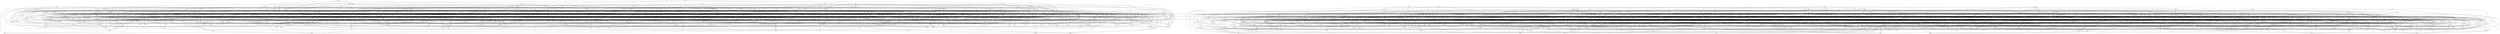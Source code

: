 graph {
    0 [ label = "\"stv\"" ]
    1 [ label = "\"fjt\"" ]
    2 [ label = "\"tjt\"" ]
    3 [ label = "\"xdx\"" ]
    4 [ label = "\"dgq\"" ]
    5 [ label = "\"vmd\"" ]
    6 [ label = "\"nbk\"" ]
    7 [ label = "\"vgc\"" ]
    8 [ label = "\"jxk\"" ]
    9 [ label = "\"jzd\"" ]
    10 [ label = "\"gmt\"" ]
    11 [ label = "\"vjn\"" ]
    12 [ label = "\"cdz\"" ]
    13 [ label = "\"mkf\"" ]
    14 [ label = "\"jbv\"" ]
    15 [ label = "\"qrq\"" ]
    16 [ label = "\"lts\"" ]
    17 [ label = "\"bpd\"" ]
    18 [ label = "\"mlk\"" ]
    19 [ label = "\"tvq\"" ]
    20 [ label = "\"gzz\"" ]
    21 [ label = "\"pxt\"" ]
    22 [ label = "\"cpm\"" ]
    23 [ label = "\"ffm\"" ]
    24 [ label = "\"qjt\"" ]
    25 [ label = "\"dnr\"" ]
    26 [ label = "\"vnl\"" ]
    27 [ label = "\"fgg\"" ]
    28 [ label = "\"ddh\"" ]
    29 [ label = "\"kfq\"" ]
    30 [ label = "\"mjp\"" ]
    31 [ label = "\"lkl\"" ]
    32 [ label = "\"gnl\"" ]
    33 [ label = "\"cdh\"" ]
    34 [ label = "\"cqt\"" ]
    35 [ label = "\"zmx\"" ]
    36 [ label = "\"chh\"" ]
    37 [ label = "\"sjx\"" ]
    38 [ label = "\"tzq\"" ]
    39 [ label = "\"gql\"" ]
    40 [ label = "\"prh\"" ]
    41 [ label = "\"qmc\"" ]
    42 [ label = "\"szv\"" ]
    43 [ label = "\"vzr\"" ]
    44 [ label = "\"qch\"" ]
    45 [ label = "\"tql\"" ]
    46 [ label = "\"krp\"" ]
    47 [ label = "\"vbt\"" ]
    48 [ label = "\"mtx\"" ]
    49 [ label = "\"zmr\"" ]
    50 [ label = "\"hpk\"" ]
    51 [ label = "\"qxf\"" ]
    52 [ label = "\"cpj\"" ]
    53 [ label = "\"dzs\"" ]
    54 [ label = "\"trm\"" ]
    55 [ label = "\"sgj\"" ]
    56 [ label = "\"vth\"" ]
    57 [ label = "\"lsm\"" ]
    58 [ label = "\"qhk\"" ]
    59 [ label = "\"qpq\"" ]
    60 [ label = "\"cjz\"" ]
    61 [ label = "\"hrl\"" ]
    62 [ label = "\"gjh\"" ]
    63 [ label = "\"fqh\"" ]
    64 [ label = "\"gtg\"" ]
    65 [ label = "\"vqf\"" ]
    66 [ label = "\"ttl\"" ]
    67 [ label = "\"jvt\"" ]
    68 [ label = "\"gsx\"" ]
    69 [ label = "\"hrv\"" ]
    70 [ label = "\"hdd\"" ]
    71 [ label = "\"pjf\"" ]
    72 [ label = "\"mql\"" ]
    73 [ label = "\"cxk\"" ]
    74 [ label = "\"glk\"" ]
    75 [ label = "\"mnt\"" ]
    76 [ label = "\"lxd\"" ]
    77 [ label = "\"xpl\"" ]
    78 [ label = "\"cbb\"" ]
    79 [ label = "\"vds\"" ]
    80 [ label = "\"lgj\"" ]
    81 [ label = "\"jbj\"" ]
    82 [ label = "\"jsd\"" ]
    83 [ label = "\"jbk\"" ]
    84 [ label = "\"jbt\"" ]
    85 [ label = "\"jrs\"" ]
    86 [ label = "\"hhv\"" ]
    87 [ label = "\"ttg\"" ]
    88 [ label = "\"tkg\"" ]
    89 [ label = "\"bcz\"" ]
    90 [ label = "\"gkc\"" ]
    91 [ label = "\"scj\"" ]
    92 [ label = "\"xhl\"" ]
    93 [ label = "\"xrx\"" ]
    94 [ label = "\"pdp\"" ]
    95 [ label = "\"lvn\"" ]
    96 [ label = "\"nns\"" ]
    97 [ label = "\"zhm\"" ]
    98 [ label = "\"kkq\"" ]
    99 [ label = "\"hpf\"" ]
    100 [ label = "\"bnv\"" ]
    101 [ label = "\"jvz\"" ]
    102 [ label = "\"tmk\"" ]
    103 [ label = "\"zrk\"" ]
    104 [ label = "\"zch\"" ]
    105 [ label = "\"tzj\"" ]
    106 [ label = "\"tbj\"" ]
    107 [ label = "\"crx\"" ]
    108 [ label = "\"tdl\"" ]
    109 [ label = "\"hxx\"" ]
    110 [ label = "\"mst\"" ]
    111 [ label = "\"sqj\"" ]
    112 [ label = "\"rkz\"" ]
    113 [ label = "\"pth\"" ]
    114 [ label = "\"ptn\"" ]
    115 [ label = "\"fbd\"" ]
    116 [ label = "\"hhd\"" ]
    117 [ label = "\"npg\"" ]
    118 [ label = "\"mdc\"" ]
    119 [ label = "\"zdc\"" ]
    120 [ label = "\"frb\"" ]
    121 [ label = "\"lbd\"" ]
    122 [ label = "\"cnk\"" ]
    123 [ label = "\"xkj\"" ]
    124 [ label = "\"cmq\"" ]
    125 [ label = "\"tqh\"" ]
    126 [ label = "\"hjg\"" ]
    127 [ label = "\"gvs\"" ]
    128 [ label = "\"chf\"" ]
    129 [ label = "\"gxg\"" ]
    130 [ label = "\"hcq\"" ]
    131 [ label = "\"vmr\"" ]
    132 [ label = "\"mlm\"" ]
    133 [ label = "\"ckd\"" ]
    134 [ label = "\"bkg\"" ]
    135 [ label = "\"stk\"" ]
    136 [ label = "\"jhq\"" ]
    137 [ label = "\"dft\"" ]
    138 [ label = "\"lpg\"" ]
    139 [ label = "\"gts\"" ]
    140 [ label = "\"mqq\"" ]
    141 [ label = "\"jzv\"" ]
    142 [ label = "\"hzh\"" ]
    143 [ label = "\"jdp\"" ]
    144 [ label = "\"dpq\"" ]
    145 [ label = "\"xxv\"" ]
    146 [ label = "\"vzs\"" ]
    147 [ label = "\"rbd\"" ]
    148 [ label = "\"kbb\"" ]
    149 [ label = "\"pdv\"" ]
    150 [ label = "\"ldn\"" ]
    151 [ label = "\"tlv\"" ]
    152 [ label = "\"zct\"" ]
    153 [ label = "\"tjq\"" ]
    154 [ label = "\"qtx\"" ]
    155 [ label = "\"fgx\"" ]
    156 [ label = "\"cjm\"" ]
    157 [ label = "\"lkr\"" ]
    158 [ label = "\"rhq\"" ]
    159 [ label = "\"pbj\"" ]
    160 [ label = "\"jdq\"" ]
    161 [ label = "\"dts\"" ]
    162 [ label = "\"dkn\"" ]
    163 [ label = "\"jnm\"" ]
    164 [ label = "\"khc\"" ]
    165 [ label = "\"qcl\"" ]
    166 [ label = "\"hmp\"" ]
    167 [ label = "\"fgc\"" ]
    168 [ label = "\"jps\"" ]
    169 [ label = "\"nnh\"" ]
    170 [ label = "\"mpg\"" ]
    171 [ label = "\"lhv\"" ]
    172 [ label = "\"kbd\"" ]
    173 [ label = "\"rhg\"" ]
    174 [ label = "\"rcm\"" ]
    175 [ label = "\"vdv\"" ]
    176 [ label = "\"czd\"" ]
    177 [ label = "\"sgz\"" ]
    178 [ label = "\"vlm\"" ]
    179 [ label = "\"nfq\"" ]
    180 [ label = "\"npq\"" ]
    181 [ label = "\"zqz\"" ]
    182 [ label = "\"sjz\"" ]
    183 [ label = "\"dhz\"" ]
    184 [ label = "\"tpd\"" ]
    185 [ label = "\"nxk\"" ]
    186 [ label = "\"knk\"" ]
    187 [ label = "\"nqf\"" ]
    188 [ label = "\"njq\"" ]
    189 [ label = "\"xtg\"" ]
    190 [ label = "\"gmb\"" ]
    191 [ label = "\"nzb\"" ]
    192 [ label = "\"rqb\"" ]
    193 [ label = "\"mgs\"" ]
    194 [ label = "\"vls\"" ]
    195 [ label = "\"ldq\"" ]
    196 [ label = "\"ngh\"" ]
    197 [ label = "\"dlb\"" ]
    198 [ label = "\"nvr\"" ]
    199 [ label = "\"zzt\"" ]
    200 [ label = "\"qfq\"" ]
    201 [ label = "\"frh\"" ]
    202 [ label = "\"fcz\"" ]
    203 [ label = "\"zqg\"" ]
    204 [ label = "\"vdn\"" ]
    205 [ label = "\"ffh\"" ]
    206 [ label = "\"znp\"" ]
    207 [ label = "\"czr\"" ]
    208 [ label = "\"vnc\"" ]
    209 [ label = "\"zzd\"" ]
    210 [ label = "\"jjr\"" ]
    211 [ label = "\"zqf\"" ]
    212 [ label = "\"spn\"" ]
    213 [ label = "\"cbc\"" ]
    214 [ label = "\"cjl\"" ]
    215 [ label = "\"sfm\"" ]
    216 [ label = "\"xxk\"" ]
    217 [ label = "\"jzc\"" ]
    218 [ label = "\"lrz\"" ]
    219 [ label = "\"qkk\"" ]
    220 [ label = "\"dmf\"" ]
    221 [ label = "\"czt\"" ]
    222 [ label = "\"pgm\"" ]
    223 [ label = "\"zps\"" ]
    224 [ label = "\"ndv\"" ]
    225 [ label = "\"fqs\"" ]
    226 [ label = "\"vfg\"" ]
    227 [ label = "\"clp\"" ]
    228 [ label = "\"mcc\"" ]
    229 [ label = "\"nxg\"" ]
    230 [ label = "\"qdp\"" ]
    231 [ label = "\"xls\"" ]
    232 [ label = "\"bpp\"" ]
    233 [ label = "\"hng\"" ]
    234 [ label = "\"fzx\"" ]
    235 [ label = "\"qmg\"" ]
    236 [ label = "\"rmx\"" ]
    237 [ label = "\"glp\"" ]
    238 [ label = "\"bzr\"" ]
    239 [ label = "\"lrh\"" ]
    240 [ label = "\"rgk\"" ]
    241 [ label = "\"thc\"" ]
    242 [ label = "\"czf\"" ]
    243 [ label = "\"nqq\"" ]
    244 [ label = "\"jhl\"" ]
    245 [ label = "\"jtt\"" ]
    246 [ label = "\"gtj\"" ]
    247 [ label = "\"jlf\"" ]
    248 [ label = "\"jfc\"" ]
    249 [ label = "\"gvb\"" ]
    250 [ label = "\"gvn\"" ]
    251 [ label = "\"tbd\"" ]
    252 [ label = "\"zxq\"" ]
    253 [ label = "\"vmb\"" ]
    254 [ label = "\"tgp\"" ]
    255 [ label = "\"jvp\"" ]
    256 [ label = "\"llv\"" ]
    257 [ label = "\"clv\"" ]
    258 [ label = "\"njx\"" ]
    259 [ label = "\"bfh\"" ]
    260 [ label = "\"xdm\"" ]
    261 [ label = "\"cbt\"" ]
    262 [ label = "\"ttj\"" ]
    263 [ label = "\"ftv\"" ]
    264 [ label = "\"srs\"" ]
    265 [ label = "\"tvh\"" ]
    266 [ label = "\"gds\"" ]
    267 [ label = "\"cbl\"" ]
    268 [ label = "\"zxv\"" ]
    269 [ label = "\"hxr\"" ]
    270 [ label = "\"zcq\"" ]
    271 [ label = "\"lcv\"" ]
    272 [ label = "\"ztk\"" ]
    273 [ label = "\"dlc\"" ]
    274 [ label = "\"tcz\"" ]
    275 [ label = "\"tdb\"" ]
    276 [ label = "\"fhk\"" ]
    277 [ label = "\"bvt\"" ]
    278 [ label = "\"gbj\"" ]
    279 [ label = "\"tdf\"" ]
    280 [ label = "\"cdc\"" ]
    281 [ label = "\"gbt\"" ]
    282 [ label = "\"xfz\"" ]
    283 [ label = "\"lzn\"" ]
    284 [ label = "\"ddd\"" ]
    285 [ label = "\"rkm\"" ]
    286 [ label = "\"fbx\"" ]
    287 [ label = "\"ffs\"" ]
    288 [ label = "\"ghj\"" ]
    289 [ label = "\"xcc\"" ]
    290 [ label = "\"mhr\"" ]
    291 [ label = "\"lpb\"" ]
    292 [ label = "\"pkn\"" ]
    293 [ label = "\"nls\"" ]
    294 [ label = "\"lql\"" ]
    295 [ label = "\"xgv\"" ]
    296 [ label = "\"pkt\"" ]
    297 [ label = "\"ckx\"" ]
    298 [ label = "\"css\"" ]
    299 [ label = "\"nnp\"" ]
    300 [ label = "\"gcf\"" ]
    301 [ label = "\"vhn\"" ]
    302 [ label = "\"ksf\"" ]
    303 [ label = "\"nbv\"" ]
    304 [ label = "\"jxm\"" ]
    305 [ label = "\"gcj\"" ]
    306 [ label = "\"rjn\"" ]
    307 [ label = "\"vtk\"" ]
    308 [ label = "\"fhn\"" ]
    309 [ label = "\"cmp\"" ]
    310 [ label = "\"dbc\"" ]
    311 [ label = "\"gmh\"" ]
    312 [ label = "\"gpj\"" ]
    313 [ label = "\"pkz\"" ]
    314 [ label = "\"sfj\"" ]
    315 [ label = "\"drj\"" ]
    316 [ label = "\"srl\"" ]
    317 [ label = "\"dlm\"" ]
    318 [ label = "\"rmc\"" ]
    319 [ label = "\"gqp\"" ]
    320 [ label = "\"stm\"" ]
    321 [ label = "\"cbz\"" ]
    322 [ label = "\"ggn\"" ]
    323 [ label = "\"zbv\"" ]
    324 [ label = "\"tmb\"" ]
    325 [ label = "\"nmn\"" ]
    326 [ label = "\"vvc\"" ]
    327 [ label = "\"gvj\"" ]
    328 [ label = "\"fgv\"" ]
    329 [ label = "\"qkh\"" ]
    330 [ label = "\"lfl\"" ]
    331 [ label = "\"cvd\"" ]
    332 [ label = "\"qvm\"" ]
    333 [ label = "\"rkr\"" ]
    334 [ label = "\"pbl\"" ]
    335 [ label = "\"ctm\"" ]
    336 [ label = "\"tcv\"" ]
    337 [ label = "\"ttv\"" ]
    338 [ label = "\"kkl\"" ]
    339 [ label = "\"tfp\"" ]
    340 [ label = "\"fnd\"" ]
    341 [ label = "\"lvb\"" ]
    342 [ label = "\"pjh\"" ]
    343 [ label = "\"djn\"" ]
    344 [ label = "\"kpl\"" ]
    345 [ label = "\"bqr\"" ]
    346 [ label = "\"fvg\"" ]
    347 [ label = "\"ggk\"" ]
    348 [ label = "\"vfc\"" ]
    349 [ label = "\"mmk\"" ]
    350 [ label = "\"gkr\"" ]
    351 [ label = "\"fsl\"" ]
    352 [ label = "\"kps\"" ]
    353 [ label = "\"zgl\"" ]
    354 [ label = "\"msb\"" ]
    355 [ label = "\"xcl\"" ]
    356 [ label = "\"btf\"" ]
    357 [ label = "\"rtc\"" ]
    358 [ label = "\"btp\"" ]
    359 [ label = "\"lgs\"" ]
    360 [ label = "\"fnf\"" ]
    361 [ label = "\"lxx\"" ]
    362 [ label = "\"nsp\"" ]
    363 [ label = "\"clm\"" ]
    364 [ label = "\"gkz\"" ]
    365 [ label = "\"trn\"" ]
    366 [ label = "\"qxm\"" ]
    367 [ label = "\"vht\"" ]
    368 [ label = "\"kcz\"" ]
    369 [ label = "\"hqq\"" ]
    370 [ label = "\"zfk\"" ]
    371 [ label = "\"cds\"" ]
    372 [ label = "\"bxf\"" ]
    373 [ label = "\"qgz\"" ]
    374 [ label = "\"kvt\"" ]
    375 [ label = "\"rvm\"" ]
    376 [ label = "\"rvk\"" ]
    377 [ label = "\"hpq\"" ]
    378 [ label = "\"cbp\"" ]
    379 [ label = "\"gtm\"" ]
    380 [ label = "\"szr\"" ]
    381 [ label = "\"jlm\"" ]
    382 [ label = "\"rff\"" ]
    383 [ label = "\"trt\"" ]
    384 [ label = "\"pjn\"" ]
    385 [ label = "\"vhk\"" ]
    386 [ label = "\"zkh\"" ]
    387 [ label = "\"nmv\"" ]
    388 [ label = "\"jgn\"" ]
    389 [ label = "\"jvh\"" ]
    390 [ label = "\"jvv\"" ]
    391 [ label = "\"jlg\"" ]
    392 [ label = "\"mpm\"" ]
    393 [ label = "\"xpn\"" ]
    394 [ label = "\"phq\"" ]
    395 [ label = "\"nbj\"" ]
    396 [ label = "\"ncl\"" ]
    397 [ label = "\"fql\"" ]
    398 [ label = "\"xdf\"" ]
    399 [ label = "\"cjn\"" ]
    400 [ label = "\"jns\"" ]
    401 [ label = "\"kgf\"" ]
    402 [ label = "\"nqr\"" ]
    403 [ label = "\"zbf\"" ]
    404 [ label = "\"xnx\"" ]
    405 [ label = "\"hkd\"" ]
    406 [ label = "\"sht\"" ]
    407 [ label = "\"nlx\"" ]
    408 [ label = "\"mjz\"" ]
    409 [ label = "\"bqh\"" ]
    410 [ label = "\"skk\"" ]
    411 [ label = "\"vvl\"" ]
    412 [ label = "\"vmx\"" ]
    413 [ label = "\"mng\"" ]
    414 [ label = "\"fxs\"" ]
    415 [ label = "\"mts\"" ]
    416 [ label = "\"fnk\"" ]
    417 [ label = "\"hgg\"" ]
    418 [ label = "\"bpb\"" ]
    419 [ label = "\"jhd\"" ]
    420 [ label = "\"cbf\"" ]
    421 [ label = "\"xvh\"" ]
    422 [ label = "\"jvr\"" ]
    423 [ label = "\"ngk\"" ]
    424 [ label = "\"mzf\"" ]
    425 [ label = "\"dqm\"" ]
    426 [ label = "\"zjm\"" ]
    427 [ label = "\"qrg\"" ]
    428 [ label = "\"slk\"" ]
    429 [ label = "\"bzt\"" ]
    430 [ label = "\"rvv\"" ]
    431 [ label = "\"cxn\"" ]
    432 [ label = "\"gdr\"" ]
    433 [ label = "\"ckp\"" ]
    434 [ label = "\"csd\"" ]
    435 [ label = "\"bfx\"" ]
    436 [ label = "\"xpq\"" ]
    437 [ label = "\"zhg\"" ]
    438 [ label = "\"rqm\"" ]
    439 [ label = "\"bpz\"" ]
    440 [ label = "\"fsn\"" ]
    441 [ label = "\"mpr\"" ]
    442 [ label = "\"nll\"" ]
    443 [ label = "\"mjg\"" ]
    444 [ label = "\"qfj\"" ]
    445 [ label = "\"fxx\"" ]
    446 [ label = "\"tlg\"" ]
    447 [ label = "\"vjp\"" ]
    448 [ label = "\"cnd\"" ]
    449 [ label = "\"hzz\"" ]
    450 [ label = "\"xnb\"" ]
    451 [ label = "\"bvz\"" ]
    452 [ label = "\"hsm\"" ]
    453 [ label = "\"zjj\"" ]
    454 [ label = "\"hnf\"" ]
    455 [ label = "\"txb\"" ]
    456 [ label = "\"btz\"" ]
    457 [ label = "\"dhv\"" ]
    458 [ label = "\"mvh\"" ]
    459 [ label = "\"jcm\"" ]
    460 [ label = "\"smc\"" ]
    461 [ label = "\"smj\"" ]
    462 [ label = "\"hlc\"" ]
    463 [ label = "\"fth\"" ]
    464 [ label = "\"bhv\"" ]
    465 [ label = "\"srh\"" ]
    466 [ label = "\"dvt\"" ]
    467 [ label = "\"lcj\"" ]
    468 [ label = "\"gct\"" ]
    469 [ label = "\"kcb\"" ]
    470 [ label = "\"dbg\"" ]
    471 [ label = "\"nbd\"" ]
    472 [ label = "\"jgs\"" ]
    473 [ label = "\"hqk\"" ]
    474 [ label = "\"glj\"" ]
    475 [ label = "\"kbz\"" ]
    476 [ label = "\"tcr\"" ]
    477 [ label = "\"qrc\"" ]
    478 [ label = "\"vqh\"" ]
    479 [ label = "\"rpb\"" ]
    480 [ label = "\"sll\"" ]
    481 [ label = "\"xzf\"" ]
    482 [ label = "\"dtb\"" ]
    483 [ label = "\"qhm\"" ]
    484 [ label = "\"ftl\"" ]
    485 [ label = "\"ldp\"" ]
    486 [ label = "\"qsx\"" ]
    487 [ label = "\"vzh\"" ]
    488 [ label = "\"lrx\"" ]
    489 [ label = "\"lbn\"" ]
    490 [ label = "\"txz\"" ]
    491 [ label = "\"dvk\"" ]
    492 [ label = "\"kvr\"" ]
    493 [ label = "\"zhb\"" ]
    494 [ label = "\"tvs\"" ]
    495 [ label = "\"lsd\"" ]
    496 [ label = "\"xxl\"" ]
    497 [ label = "\"zss\"" ]
    498 [ label = "\"rxr\"" ]
    499 [ label = "\"fqm\"" ]
    500 [ label = "\"cxb\"" ]
    501 [ label = "\"dgn\"" ]
    502 [ label = "\"hsh\"" ]
    503 [ label = "\"fmm\"" ]
    504 [ label = "\"dlr\"" ]
    505 [ label = "\"srt\"" ]
    506 [ label = "\"gsr\"" ]
    507 [ label = "\"ghq\"" ]
    508 [ label = "\"zbc\"" ]
    509 [ label = "\"qzr\"" ]
    510 [ label = "\"gfg\"" ]
    511 [ label = "\"pxm\"" ]
    512 [ label = "\"tqv\"" ]
    513 [ label = "\"rxg\"" ]
    514 [ label = "\"xnr\"" ]
    515 [ label = "\"xzx\"" ]
    516 [ label = "\"mtc\"" ]
    517 [ label = "\"pmf\"" ]
    518 [ label = "\"cps\"" ]
    519 [ label = "\"fjf\"" ]
    520 [ label = "\"qgr\"" ]
    521 [ label = "\"dhf\"" ]
    522 [ label = "\"cvt\"" ]
    523 [ label = "\"sdl\"" ]
    524 [ label = "\"dln\"" ]
    525 [ label = "\"gnb\"" ]
    526 [ label = "\"pzl\"" ]
    527 [ label = "\"ltp\"" ]
    528 [ label = "\"cgl\"" ]
    529 [ label = "\"kml\"" ]
    530 [ label = "\"gtc\"" ]
    531 [ label = "\"gzq\"" ]
    532 [ label = "\"hhl\"" ]
    533 [ label = "\"plx\"" ]
    534 [ label = "\"gkn\"" ]
    535 [ label = "\"bgx\"" ]
    536 [ label = "\"zrj\"" ]
    537 [ label = "\"crm\"" ]
    538 [ label = "\"xpx\"" ]
    539 [ label = "\"lxc\"" ]
    540 [ label = "\"znj\"" ]
    541 [ label = "\"bsj\"" ]
    542 [ label = "\"pbz\"" ]
    543 [ label = "\"zmj\"" ]
    544 [ label = "\"zlj\"" ]
    545 [ label = "\"hhp\"" ]
    546 [ label = "\"dsx\"" ]
    547 [ label = "\"tlj\"" ]
    548 [ label = "\"shq\"" ]
    549 [ label = "\"fvt\"" ]
    550 [ label = "\"fxk\"" ]
    551 [ label = "\"zcd\"" ]
    552 [ label = "\"gzn\"" ]
    553 [ label = "\"prk\"" ]
    554 [ label = "\"mvf\"" ]
    555 [ label = "\"kcx\"" ]
    556 [ label = "\"zds\"" ]
    557 [ label = "\"ght\"" ]
    558 [ label = "\"qqx\"" ]
    559 [ label = "\"tnp\"" ]
    560 [ label = "\"tpn\"" ]
    561 [ label = "\"nkb\"" ]
    562 [ label = "\"zkd\"" ]
    563 [ label = "\"qnp\"" ]
    564 [ label = "\"dpg\"" ]
    565 [ label = "\"gln\"" ]
    566 [ label = "\"vkr\"" ]
    567 [ label = "\"tlm\"" ]
    568 [ label = "\"xkt\"" ]
    569 [ label = "\"hrm\"" ]
    570 [ label = "\"lmz\"" ]
    571 [ label = "\"pbk\"" ]
    572 [ label = "\"njt\"" ]
    573 [ label = "\"fdx\"" ]
    574 [ label = "\"bfv\"" ]
    575 [ label = "\"csg\"" ]
    576 [ label = "\"gcm\"" ]
    577 [ label = "\"hdp\"" ]
    578 [ label = "\"smg\"" ]
    579 [ label = "\"szq\"" ]
    580 [ label = "\"gxt\"" ]
    581 [ label = "\"hgs\"" ]
    582 [ label = "\"qvp\"" ]
    583 [ label = "\"rpd\"" ]
    584 [ label = "\"czv\"" ]
    585 [ label = "\"mkb\"" ]
    586 [ label = "\"zrh\"" ]
    587 [ label = "\"zpl\"" ]
    588 [ label = "\"vhl\"" ]
    589 [ label = "\"rmk\"" ]
    590 [ label = "\"xjh\"" ]
    591 [ label = "\"ldm\"" ]
    592 [ label = "\"bmp\"" ]
    593 [ label = "\"pnb\"" ]
    594 [ label = "\"xmz\"" ]
    595 [ label = "\"hbl\"" ]
    596 [ label = "\"tmx\"" ]
    597 [ label = "\"ncb\"" ]
    598 [ label = "\"jgd\"" ]
    599 [ label = "\"njc\"" ]
    600 [ label = "\"xsg\"" ]
    601 [ label = "\"dzl\"" ]
    602 [ label = "\"zdb\"" ]
    603 [ label = "\"xfh\"" ]
    604 [ label = "\"xhp\"" ]
    605 [ label = "\"pll\"" ]
    606 [ label = "\"vnm\"" ]
    607 [ label = "\"ccj\"" ]
    608 [ label = "\"rtx\"" ]
    609 [ label = "\"ftj\"" ]
    610 [ label = "\"thk\"" ]
    611 [ label = "\"gqr\"" ]
    612 [ label = "\"zst\"" ]
    613 [ label = "\"ppd\"" ]
    614 [ label = "\"jqx\"" ]
    615 [ label = "\"rzt\"" ]
    616 [ label = "\"bmz\"" ]
    617 [ label = "\"bmd\"" ]
    618 [ label = "\"xkz\"" ]
    619 [ label = "\"rhh\"" ]
    620 [ label = "\"frc\"" ]
    621 [ label = "\"ddg\"" ]
    622 [ label = "\"hmr\"" ]
    623 [ label = "\"rjs\"" ]
    624 [ label = "\"kbf\"" ]
    625 [ label = "\"gns\"" ]
    626 [ label = "\"xhq\"" ]
    627 [ label = "\"thg\"" ]
    628 [ label = "\"sqv\"" ]
    629 [ label = "\"rrs\"" ]
    630 [ label = "\"tln\"" ]
    631 [ label = "\"hnz\"" ]
    632 [ label = "\"zvg\"" ]
    633 [ label = "\"cvk\"" ]
    634 [ label = "\"qbm\"" ]
    635 [ label = "\"ttq\"" ]
    636 [ label = "\"lgz\"" ]
    637 [ label = "\"sxc\"" ]
    638 [ label = "\"vvs\"" ]
    639 [ label = "\"vhr\"" ]
    640 [ label = "\"shc\"" ]
    641 [ label = "\"snf\"" ]
    642 [ label = "\"mkm\"" ]
    643 [ label = "\"fhx\"" ]
    644 [ label = "\"png\"" ]
    645 [ label = "\"lbg\"" ]
    646 [ label = "\"vkn\"" ]
    647 [ label = "\"pqj\"" ]
    648 [ label = "\"mvk\"" ]
    649 [ label = "\"ptm\"" ]
    650 [ label = "\"qzd\"" ]
    651 [ label = "\"lst\"" ]
    652 [ label = "\"gjn\"" ]
    653 [ label = "\"nlh\"" ]
    654 [ label = "\"tcs\"" ]
    655 [ label = "\"crb\"" ]
    656 [ label = "\"crz\"" ]
    657 [ label = "\"bgf\"" ]
    658 [ label = "\"xvb\"" ]
    659 [ label = "\"xrd\"" ]
    660 [ label = "\"vxc\"" ]
    661 [ label = "\"htf\"" ]
    662 [ label = "\"pgn\"" ]
    663 [ label = "\"fhs\"" ]
    664 [ label = "\"ksn\"" ]
    665 [ label = "\"mxj\"" ]
    666 [ label = "\"kvj\"" ]
    667 [ label = "\"stb\"" ]
    668 [ label = "\"zdq\"" ]
    669 [ label = "\"hfs\"" ]
    670 [ label = "\"vvx\"" ]
    671 [ label = "\"jbl\"" ]
    672 [ label = "\"crq\"" ]
    673 [ label = "\"mrz\"" ]
    674 [ label = "\"bph\"" ]
    675 [ label = "\"dgz\"" ]
    676 [ label = "\"djc\"" ]
    677 [ label = "\"mnd\"" ]
    678 [ label = "\"sbm\"" ]
    679 [ label = "\"jkn\"" ]
    680 [ label = "\"tbg\"" ]
    681 [ label = "\"vll\"" ]
    682 [ label = "\"nbh\"" ]
    683 [ label = "\"tlq\"" ]
    684 [ label = "\"mbq\"" ]
    685 [ label = "\"sld\"" ]
    686 [ label = "\"klc\"" ]
    687 [ label = "\"fjh\"" ]
    688 [ label = "\"zvv\"" ]
    689 [ label = "\"jcz\"" ]
    690 [ label = "\"kqd\"" ]
    691 [ label = "\"tvx\"" ]
    692 [ label = "\"sfc\"" ]
    693 [ label = "\"bbc\"" ]
    694 [ label = "\"bht\"" ]
    695 [ label = "\"cqg\"" ]
    696 [ label = "\"ltb\"" ]
    697 [ label = "\"dnt\"" ]
    698 [ label = "\"vfx\"" ]
    699 [ label = "\"kdr\"" ]
    700 [ label = "\"lgn\"" ]
    701 [ label = "\"qsd\"" ]
    702 [ label = "\"jlt\"" ]
    703 [ label = "\"rct\"" ]
    704 [ label = "\"pvm\"" ]
    705 [ label = "\"flg\"" ]
    706 [ label = "\"lrq\"" ]
    707 [ label = "\"vdx\"" ]
    708 [ label = "\"grl\"" ]
    709 [ label = "\"pps\"" ]
    710 [ label = "\"grs\"" ]
    711 [ label = "\"lzm\"" ]
    712 [ label = "\"fck\"" ]
    713 [ label = "\"dlq\"" ]
    714 [ label = "\"tbh\"" ]
    715 [ label = "\"mhk\"" ]
    716 [ label = "\"lbx\"" ]
    717 [ label = "\"jvk\"" ]
    718 [ label = "\"jrd\"" ]
    719 [ label = "\"fsm\"" ]
    720 [ label = "\"lnm\"" ]
    721 [ label = "\"hrk\"" ]
    722 [ label = "\"gvx\"" ]
    723 [ label = "\"ngj\"" ]
    724 [ label = "\"fnl\"" ]
    725 [ label = "\"tgd\"" ]
    726 [ label = "\"rgt\"" ]
    727 [ label = "\"pjj\"" ]
    728 [ label = "\"zvz\"" ]
    729 [ label = "\"xfg\"" ]
    730 [ label = "\"xkn\"" ]
    731 [ label = "\"hnp\"" ]
    732 [ label = "\"zzv\"" ]
    733 [ label = "\"mgr\"" ]
    734 [ label = "\"zfd\"" ]
    735 [ label = "\"tmj\"" ]
    736 [ label = "\"jrh\"" ]
    737 [ label = "\"pvn\"" ]
    738 [ label = "\"lbh\"" ]
    739 [ label = "\"qpg\"" ]
    740 [ label = "\"zlc\"" ]
    741 [ label = "\"gpm\"" ]
    742 [ label = "\"bkv\"" ]
    743 [ label = "\"lzp\"" ]
    744 [ label = "\"fxv\"" ]
    745 [ label = "\"zcf\"" ]
    746 [ label = "\"xfb\"" ]
    747 [ label = "\"xdb\"" ]
    748 [ label = "\"vmq\"" ]
    749 [ label = "\"rtb\"" ]
    750 [ label = "\"ccl\"" ]
    751 [ label = "\"znf\"" ]
    752 [ label = "\"mbp\"" ]
    753 [ label = "\"vjd\"" ]
    754 [ label = "\"rdz\"" ]
    755 [ label = "\"gst\"" ]
    756 [ label = "\"dbn\"" ]
    757 [ label = "\"tbz\"" ]
    758 [ label = "\"vrd\"" ]
    759 [ label = "\"zvc\"" ]
    760 [ label = "\"nsc\"" ]
    761 [ label = "\"mcq\"" ]
    762 [ label = "\"jhj\"" ]
    763 [ label = "\"sqd\"" ]
    764 [ label = "\"vhf\"" ]
    765 [ label = "\"hdx\"" ]
    766 [ label = "\"frj\"" ]
    767 [ label = "\"rrj\"" ]
    768 [ label = "\"rzx\"" ]
    769 [ label = "\"tqp\"" ]
    770 [ label = "\"xjs\"" ]
    771 [ label = "\"hcx\"" ]
    772 [ label = "\"gch\"" ]
    773 [ label = "\"tdq\"" ]
    774 [ label = "\"gmj\"" ]
    775 [ label = "\"dck\"" ]
    776 [ label = "\"cks\"" ]
    777 [ label = "\"nlg\"" ]
    778 [ label = "\"zsd\"" ]
    779 [ label = "\"gbn\"" ]
    780 [ label = "\"rxj\"" ]
    781 [ label = "\"bkh\"" ]
    782 [ label = "\"ldr\"" ]
    783 [ label = "\"rvs\"" ]
    784 [ label = "\"cxp\"" ]
    785 [ label = "\"bqn\"" ]
    786 [ label = "\"xmt\"" ]
    787 [ label = "\"bsm\"" ]
    788 [ label = "\"blp\"" ]
    789 [ label = "\"lll\"" ]
    790 [ label = "\"bjb\"" ]
    791 [ label = "\"nqc\"" ]
    792 [ label = "\"vxq\"" ]
    793 [ label = "\"tjg\"" ]
    794 [ label = "\"qrl\"" ]
    795 [ label = "\"mdr\"" ]
    796 [ label = "\"dnl\"" ]
    797 [ label = "\"gnk\"" ]
    798 [ label = "\"rtp\"" ]
    799 [ label = "\"jbh\"" ]
    800 [ label = "\"rvp\"" ]
    801 [ label = "\"ddk\"" ]
    802 [ label = "\"rvd\"" ]
    803 [ label = "\"jlc\"" ]
    804 [ label = "\"srd\"" ]
    805 [ label = "\"bjx\"" ]
    806 [ label = "\"tpx\"" ]
    807 [ label = "\"vdh\"" ]
    808 [ label = "\"kbj\"" ]
    809 [ label = "\"tpt\"" ]
    810 [ label = "\"gnj\"" ]
    811 [ label = "\"cpq\"" ]
    812 [ label = "\"mvb\"" ]
    813 [ label = "\"jxn\"" ]
    814 [ label = "\"njb\"" ]
    815 [ label = "\"dbb\"" ]
    816 [ label = "\"hrx\"" ]
    817 [ label = "\"xmm\"" ]
    818 [ label = "\"bmg\"" ]
    819 [ label = "\"zpz\"" ]
    820 [ label = "\"qfk\"" ]
    821 [ label = "\"dlk\"" ]
    822 [ label = "\"fpf\"" ]
    823 [ label = "\"qvj\"" ]
    824 [ label = "\"cnx\"" ]
    825 [ label = "\"jhg\"" ]
    826 [ label = "\"fhf\"" ]
    827 [ label = "\"ncf\"" ]
    828 [ label = "\"bvp\"" ]
    829 [ label = "\"hth\"" ]
    830 [ label = "\"skz\"" ]
    831 [ label = "\"dcd\"" ]
    832 [ label = "\"qks\"" ]
    833 [ label = "\"zhx\"" ]
    834 [ label = "\"jtx\"" ]
    835 [ label = "\"qxd\"" ]
    836 [ label = "\"vdb\"" ]
    837 [ label = "\"hpg\"" ]
    838 [ label = "\"psk\"" ]
    839 [ label = "\"bkc\"" ]
    840 [ label = "\"zzx\"" ]
    841 [ label = "\"mlj\"" ]
    842 [ label = "\"txn\"" ]
    843 [ label = "\"fcr\"" ]
    844 [ label = "\"xqn\"" ]
    845 [ label = "\"nbf\"" ]
    846 [ label = "\"zbl\"" ]
    847 [ label = "\"hsb\"" ]
    848 [ label = "\"hrb\"" ]
    849 [ label = "\"gfr\"" ]
    850 [ label = "\"lks\"" ]
    851 [ label = "\"zbt\"" ]
    852 [ label = "\"lhl\"" ]
    853 [ label = "\"rxx\"" ]
    854 [ label = "\"mxz\"" ]
    855 [ label = "\"bkk\"" ]
    856 [ label = "\"zhk\"" ]
    857 [ label = "\"bvx\"" ]
    858 [ label = "\"tkm\"" ]
    859 [ label = "\"psp\"" ]
    860 [ label = "\"rkd\"" ]
    861 [ label = "\"gnm\"" ]
    862 [ label = "\"xgh\"" ]
    863 [ label = "\"gcr\"" ]
    864 [ label = "\"rmv\"" ]
    865 [ label = "\"sqz\"" ]
    866 [ label = "\"hcn\"" ]
    867 [ label = "\"fqq\"" ]
    868 [ label = "\"pkk\"" ]
    869 [ label = "\"zjf\"" ]
    870 [ label = "\"hzq\"" ]
    871 [ label = "\"ffk\"" ]
    872 [ label = "\"rxm\"" ]
    873 [ label = "\"dbz\"" ]
    874 [ label = "\"hqv\"" ]
    875 [ label = "\"ndx\"" ]
    876 [ label = "\"gpl\"" ]
    877 [ label = "\"pnx\"" ]
    878 [ label = "\"vkl\"" ]
    879 [ label = "\"rkc\"" ]
    880 [ label = "\"gxz\"" ]
    881 [ label = "\"rng\"" ]
    882 [ label = "\"ssn\"" ]
    883 [ label = "\"rnx\"" ]
    884 [ label = "\"ljz\"" ]
    885 [ label = "\"dgc\"" ]
    886 [ label = "\"rcd\"" ]
    887 [ label = "\"pft\"" ]
    888 [ label = "\"fsb\"" ]
    889 [ label = "\"rcx\"" ]
    890 [ label = "\"qqr\"" ]
    891 [ label = "\"gxl\"" ]
    892 [ label = "\"dfk\"" ]
    893 [ label = "\"sdc\"" ]
    894 [ label = "\"hkl\"" ]
    895 [ label = "\"lqq\"" ]
    896 [ label = "\"sxr\"" ]
    897 [ label = "\"rlt\"" ]
    898 [ label = "\"zzb\"" ]
    899 [ label = "\"xbf\"" ]
    900 [ label = "\"djj\"" ]
    901 [ label = "\"jxt\"" ]
    902 [ label = "\"pgj\"" ]
    903 [ label = "\"kcc\"" ]
    904 [ label = "\"jkv\"" ]
    905 [ label = "\"nvk\"" ]
    906 [ label = "\"sgg\"" ]
    907 [ label = "\"dpd\"" ]
    908 [ label = "\"kxz\"" ]
    909 [ label = "\"bfp\"" ]
    910 [ label = "\"bdt\"" ]
    911 [ label = "\"kgl\"" ]
    912 [ label = "\"pqv\"" ]
    913 [ label = "\"bzz\"" ]
    914 [ label = "\"vrb\"" ]
    915 [ label = "\"rfc\"" ]
    916 [ label = "\"mdm\"" ]
    917 [ label = "\"kqk\"" ]
    918 [ label = "\"lqc\"" ]
    919 [ label = "\"kbk\"" ]
    920 [ label = "\"tzc\"" ]
    921 [ label = "\"vkt\"" ]
    922 [ label = "\"gpr\"" ]
    923 [ label = "\"hxl\"" ]
    924 [ label = "\"nfj\"" ]
    925 [ label = "\"qvd\"" ]
    926 [ label = "\"tcm\"" ]
    927 [ label = "\"smk\"" ]
    928 [ label = "\"gdv\"" ]
    929 [ label = "\"txx\"" ]
    930 [ label = "\"rpj\"" ]
    931 [ label = "\"lfj\"" ]
    932 [ label = "\"fzq\"" ]
    933 [ label = "\"mxk\"" ]
    934 [ label = "\"lxv\"" ]
    935 [ label = "\"frm\"" ]
    936 [ label = "\"sjp\"" ]
    937 [ label = "\"ggt\"" ]
    938 [ label = "\"gpf\"" ]
    939 [ label = "\"sms\"" ]
    940 [ label = "\"tmh\"" ]
    941 [ label = "\"ctf\"" ]
    942 [ label = "\"dcx\"" ]
    943 [ label = "\"rgx\"" ]
    944 [ label = "\"vqc\"" ]
    945 [ label = "\"hbz\"" ]
    946 [ label = "\"rlc\"" ]
    947 [ label = "\"vvr\"" ]
    948 [ label = "\"nvd\"" ]
    949 [ label = "\"vnv\"" ]
    950 [ label = "\"mrb\"" ]
    951 [ label = "\"gtx\"" ]
    952 [ label = "\"vgq\"" ]
    953 [ label = "\"fzg\"" ]
    954 [ label = "\"thz\"" ]
    955 [ label = "\"lsb\"" ]
    956 [ label = "\"clx\"" ]
    957 [ label = "\"vtb\"" ]
    958 [ label = "\"lsz\"" ]
    959 [ label = "\"lrk\"" ]
    960 [ label = "\"llj\"" ]
    961 [ label = "\"dbl\"" ]
    962 [ label = "\"jgq\"" ]
    963 [ label = "\"lcb\"" ]
    964 [ label = "\"tsb\"" ]
    965 [ label = "\"tpm\"" ]
    966 [ label = "\"vsl\"" ]
    967 [ label = "\"csz\"" ]
    968 [ label = "\"ftt\"" ]
    969 [ label = "\"qdm\"" ]
    970 [ label = "\"vmz\"" ]
    971 [ label = "\"bnq\"" ]
    972 [ label = "\"vxh\"" ]
    973 [ label = "\"sjl\"" ]
    974 [ label = "\"hhz\"" ]
    975 [ label = "\"lxn\"" ]
    976 [ label = "\"rfb\"" ]
    977 [ label = "\"qbs\"" ]
    978 [ label = "\"qlh\"" ]
    979 [ label = "\"xms\"" ]
    980 [ label = "\"qsb\"" ]
    981 [ label = "\"vmh\"" ]
    982 [ label = "\"pjx\"" ]
    983 [ label = "\"smt\"" ]
    984 [ label = "\"hlv\"" ]
    985 [ label = "\"qgp\"" ]
    986 [ label = "\"rbk\"" ]
    987 [ label = "\"fjl\"" ]
    988 [ label = "\"bnd\"" ]
    989 [ label = "\"lfr\"" ]
    990 [ label = "\"ggr\"" ]
    991 [ label = "\"jht\"" ]
    992 [ label = "\"zfs\"" ]
    993 [ label = "\"bck\"" ]
    994 [ label = "\"tvp\"" ]
    995 [ label = "\"vkc\"" ]
    996 [ label = "\"pmn\"" ]
    997 [ label = "\"bql\"" ]
    998 [ label = "\"zpd\"" ]
    999 [ label = "\"dst\"" ]
    1000 [ label = "\"drn\"" ]
    1001 [ label = "\"ssb\"" ]
    1002 [ label = "\"mjs\"" ]
    1003 [ label = "\"sbb\"" ]
    1004 [ label = "\"bbz\"" ]
    1005 [ label = "\"prp\"" ]
    1006 [ label = "\"cvs\"" ]
    1007 [ label = "\"srn\"" ]
    1008 [ label = "\"bgm\"" ]
    1009 [ label = "\"rbn\"" ]
    1010 [ label = "\"llm\"" ]
    1011 [ label = "\"vdk\"" ]
    1012 [ label = "\"gqg\"" ]
    1013 [ label = "\"dsp\"" ]
    1014 [ label = "\"tcj\"" ]
    1015 [ label = "\"ntk\"" ]
    1016 [ label = "\"cfx\"" ]
    1017 [ label = "\"vdc\"" ]
    1018 [ label = "\"llg\"" ]
    1019 [ label = "\"nhc\"" ]
    1020 [ label = "\"lkc\"" ]
    1021 [ label = "\"rbt\"" ]
    1022 [ label = "\"cbg\"" ]
    1023 [ label = "\"kpc\"" ]
    1024 [ label = "\"vjh\"" ]
    1025 [ label = "\"zcj\"" ]
    1026 [ label = "\"hjz\"" ]
    1027 [ label = "\"rsc\"" ]
    1028 [ label = "\"vcl\"" ]
    1029 [ label = "\"qxt\"" ]
    1030 [ label = "\"mkc\"" ]
    1031 [ label = "\"sbg\"" ]
    1032 [ label = "\"bsk\"" ]
    1033 [ label = "\"qjk\"" ]
    1034 [ label = "\"kdb\"" ]
    1035 [ label = "\"sfg\"" ]
    1036 [ label = "\"cms\"" ]
    1037 [ label = "\"ktm\"" ]
    1038 [ label = "\"pnd\"" ]
    1039 [ label = "\"lzd\"" ]
    1040 [ label = "\"phk\"" ]
    1041 [ label = "\"jvb\"" ]
    1042 [ label = "\"lvx\"" ]
    1043 [ label = "\"krr\"" ]
    1044 [ label = "\"rtr\"" ]
    1045 [ label = "\"sjc\"" ]
    1046 [ label = "\"dmg\"" ]
    1047 [ label = "\"nbr\"" ]
    1048 [ label = "\"thj\"" ]
    1049 [ label = "\"lvt\"" ]
    1050 [ label = "\"fqc\"" ]
    1051 [ label = "\"tvt\"" ]
    1052 [ label = "\"cnb\"" ]
    1053 [ label = "\"smx\"" ]
    1054 [ label = "\"ldh\"" ]
    1055 [ label = "\"qsf\"" ]
    1056 [ label = "\"mxh\"" ]
    1057 [ label = "\"glm\"" ]
    1058 [ label = "\"scq\"" ]
    1059 [ label = "\"vbn\"" ]
    1060 [ label = "\"zsm\"" ]
    1061 [ label = "\"glf\"" ]
    1062 [ label = "\"mcm\"" ]
    1063 [ label = "\"bdb\"" ]
    1064 [ label = "\"rnr\"" ]
    1065 [ label = "\"vbc\"" ]
    1066 [ label = "\"jnv\"" ]
    1067 [ label = "\"jth\"" ]
    1068 [ label = "\"bqz\"" ]
    1069 [ label = "\"sxt\"" ]
    1070 [ label = "\"psm\"" ]
    1071 [ label = "\"xkx\"" ]
    1072 [ label = "\"lqn\"" ]
    1073 [ label = "\"ztj\"" ]
    1074 [ label = "\"fvd\"" ]
    1075 [ label = "\"kcr\"" ]
    1076 [ label = "\"ksc\"" ]
    1077 [ label = "\"kpv\"" ]
    1078 [ label = "\"kmp\"" ]
    1079 [ label = "\"pln\"" ]
    1080 [ label = "\"bjv\"" ]
    1081 [ label = "\"pbp\"" ]
    1082 [ label = "\"hvp\"" ]
    1083 [ label = "\"sqg\"" ]
    1084 [ label = "\"plz\"" ]
    1085 [ label = "\"fml\"" ]
    1086 [ label = "\"mdb\"" ]
    1087 [ label = "\"hvs\"" ]
    1088 [ label = "\"kfm\"" ]
    1089 [ label = "\"dpn\"" ]
    1090 [ label = "\"rzc\"" ]
    1091 [ label = "\"rcg\"" ]
    1092 [ label = "\"kgr\"" ]
    1093 [ label = "\"ztb\"" ]
    1094 [ label = "\"kzc\"" ]
    1095 [ label = "\"fgr\"" ]
    1096 [ label = "\"vhc\"" ]
    1097 [ label = "\"hmz\"" ]
    1098 [ label = "\"mfp\"" ]
    1099 [ label = "\"ttc\"" ]
    1100 [ label = "\"fgl\"" ]
    1101 [ label = "\"kzr\"" ]
    1102 [ label = "\"ndq\"" ]
    1103 [ label = "\"zcx\"" ]
    1104 [ label = "\"bmh\"" ]
    1105 [ label = "\"xzh\"" ]
    1106 [ label = "\"tmz\"" ]
    1107 [ label = "\"jhb\"" ]
    1108 [ label = "\"smz\"" ]
    1109 [ label = "\"jmq\"" ]
    1110 [ label = "\"vsq\"" ]
    1111 [ label = "\"qxc\"" ]
    1112 [ label = "\"hsr\"" ]
    1113 [ label = "\"zsb\"" ]
    1114 [ label = "\"brf\"" ]
    1115 [ label = "\"jzm\"" ]
    1116 [ label = "\"qkq\"" ]
    1117 [ label = "\"tch\"" ]
    1118 [ label = "\"znb\"" ]
    1119 [ label = "\"xtx\"" ]
    1120 [ label = "\"vjq\"" ]
    1121 [ label = "\"nmf\"" ]
    1122 [ label = "\"kts\"" ]
    1123 [ label = "\"kql\"" ]
    1124 [ label = "\"dtm\"" ]
    1125 [ label = "\"qqv\"" ]
    1126 [ label = "\"grg\"" ]
    1127 [ label = "\"cdn\"" ]
    1128 [ label = "\"qpj\"" ]
    1129 [ label = "\"szs\"" ]
    1130 [ label = "\"rmp\"" ]
    1131 [ label = "\"dxn\"" ]
    1132 [ label = "\"xmr\"" ]
    1133 [ label = "\"jhc\"" ]
    1134 [ label = "\"rrn\"" ]
    1135 [ label = "\"zkj\"" ]
    1136 [ label = "\"pbv\"" ]
    1137 [ label = "\"mcl\"" ]
    1138 [ label = "\"mtq\"" ]
    1139 [ label = "\"gkg\"" ]
    1140 [ label = "\"hkp\"" ]
    1141 [ label = "\"gbh\"" ]
    1142 [ label = "\"nfp\"" ]
    1143 [ label = "\"dfh\"" ]
    1144 [ label = "\"dzd\"" ]
    1145 [ label = "\"jjb\"" ]
    1146 [ label = "\"klp\"" ]
    1147 [ label = "\"snx\"" ]
    1148 [ label = "\"tdg\"" ]
    1149 [ label = "\"cmf\"" ]
    1150 [ label = "\"msr\"" ]
    1151 [ label = "\"bxj\"" ]
    1152 [ label = "\"nml\"" ]
    1153 [ label = "\"jtq\"" ]
    1154 [ label = "\"gnp\"" ]
    1155 [ label = "\"qds\"" ]
    1156 [ label = "\"nbx\"" ]
    1157 [ label = "\"zvj\"" ]
    1158 [ label = "\"jck\"" ]
    1159 [ label = "\"xph\"" ]
    1160 [ label = "\"tmt\"" ]
    1161 [ label = "\"zsx\"" ]
    1162 [ label = "\"gzc\"" ]
    1163 [ label = "\"vxk\"" ]
    1164 [ label = "\"vxl\"" ]
    1165 [ label = "\"dxg\"" ]
    1166 [ label = "\"kdt\"" ]
    1167 [ label = "\"dzv\"" ]
    1168 [ label = "\"bkn\"" ]
    1169 [ label = "\"bzs\"" ]
    1170 [ label = "\"lck\"" ]
    1171 [ label = "\"fhq\"" ]
    1172 [ label = "\"djq\"" ]
    1173 [ label = "\"xrr\"" ]
    1174 [ label = "\"nzp\"" ]
    1175 [ label = "\"cng\"" ]
    1176 [ label = "\"qnf\"" ]
    1177 [ label = "\"cmk\"" ]
    1178 [ label = "\"pnz\"" ]
    1179 [ label = "\"pmr\"" ]
    1180 [ label = "\"btr\"" ]
    1181 [ label = "\"lxl\"" ]
    1182 [ label = "\"nxs\"" ]
    1183 [ label = "\"xxh\"" ]
    1184 [ label = "\"szb\"" ]
    1185 [ label = "\"nzc\"" ]
    1186 [ label = "\"brn\"" ]
    1187 [ label = "\"mfb\"" ]
    1188 [ label = "\"nsq\"" ]
    1189 [ label = "\"htj\"" ]
    1190 [ label = "\"cbn\"" ]
    1191 [ label = "\"xhk\"" ]
    1192 [ label = "\"ldb\"" ]
    1193 [ label = "\"bvg\"" ]
    1194 [ label = "\"fsv\"" ]
    1195 [ label = "\"skb\"" ]
    1196 [ label = "\"gvt\"" ]
    1197 [ label = "\"bvl\"" ]
    1198 [ label = "\"dxj\"" ]
    1199 [ label = "\"nhm\"" ]
    1200 [ label = "\"ppc\"" ]
    1201 [ label = "\"vtf\"" ]
    1202 [ label = "\"zpp\"" ]
    1203 [ label = "\"dvc\"" ]
    1204 [ label = "\"kjd\"" ]
    1205 [ label = "\"vtq\"" ]
    1206 [ label = "\"ghl\"" ]
    1207 [ label = "\"fhl\"" ]
    1208 [ label = "\"zqq\"" ]
    1209 [ label = "\"ghh\"" ]
    1210 [ label = "\"vpd\"" ]
    1211 [ label = "\"xhf\"" ]
    1212 [ label = "\"fht\"" ]
    1213 [ label = "\"rdm\"" ]
    1214 [ label = "\"pxz\"" ]
    1215 [ label = "\"vmj\"" ]
    1216 [ label = "\"ltn\"" ]
    1217 [ label = "\"mkz\"" ]
    1218 [ label = "\"cpv\"" ]
    1219 [ label = "\"kcm\"" ]
    1220 [ label = "\"btn\"" ]
    1221 [ label = "\"dzq\"" ]
    1222 [ label = "\"pxk\"" ]
    1223 [ label = "\"qcf\"" ]
    1224 [ label = "\"rtz\"" ]
    1225 [ label = "\"vqd\"" ]
    1226 [ label = "\"xgk\"" ]
    1227 [ label = "\"krc\"" ]
    1228 [ label = "\"ddf\"" ]
    1229 [ label = "\"bst\"" ]
    1230 [ label = "\"crg\"" ]
    1231 [ label = "\"fvj\"" ]
    1232 [ label = "\"vdg\"" ]
    1233 [ label = "\"nsb\"" ]
    1234 [ label = "\"hhq\"" ]
    1235 [ label = "\"nxj\"" ]
    1236 [ label = "\"bjg\"" ]
    1237 [ label = "\"nss\"" ]
    1238 [ label = "\"crt\"" ]
    1239 [ label = "\"fsh\"" ]
    1240 [ label = "\"jrc\"" ]
    1241 [ label = "\"msd\"" ]
    1242 [ label = "\"nnv\"" ]
    1243 [ label = "\"bmr\"" ]
    1244 [ label = "\"fjs\"" ]
    1245 [ label = "\"pfp\"" ]
    1246 [ label = "\"pmm\"" ]
    1247 [ label = "\"qkr\"" ]
    1248 [ label = "\"mss\"" ]
    1249 [ label = "\"fds\"" ]
    1250 [ label = "\"fnr\"" ]
    1251 [ label = "\"hxz\"" ]
    1252 [ label = "\"lvl\"" ]
    1253 [ label = "\"hzj\"" ]
    1254 [ label = "\"zpf\"" ]
    1255 [ label = "\"nmx\"" ]
    1256 [ label = "\"msj\"" ]
    1257 [ label = "\"zdz\"" ]
    1258 [ label = "\"hxf\"" ]
    1259 [ label = "\"phm\"" ]
    1260 [ label = "\"hhf\"" ]
    1261 [ label = "\"fhr\"" ]
    1262 [ label = "\"sqs\"" ]
    1263 [ label = "\"pfb\"" ]
    1264 [ label = "\"rbv\"" ]
    1265 [ label = "\"kks\"" ]
    1266 [ label = "\"kxd\"" ]
    1267 [ label = "\"bcp\"" ]
    1268 [ label = "\"pqx\"" ]
    1269 [ label = "\"bzf\"" ]
    1270 [ label = "\"sfb\"" ]
    1271 [ label = "\"lfn\"" ]
    1272 [ label = "\"bdf\"" ]
    1273 [ label = "\"krf\"" ]
    1274 [ label = "\"vmg\"" ]
    1275 [ label = "\"zxp\"" ]
    1276 [ label = "\"jzq\"" ]
    1277 [ label = "\"xdh\"" ]
    1278 [ label = "\"qpb\"" ]
    1279 [ label = "\"ttx\"" ]
    1280 [ label = "\"svg\"" ]
    1281 [ label = "\"tnq\"" ]
    1282 [ label = "\"qrs\"" ]
    1283 [ label = "\"lpf\"" ]
    1284 [ label = "\"gzd\"" ]
    1285 [ label = "\"tpk\"" ]
    1286 [ label = "\"lcl\"" ]
    1287 [ label = "\"bnx\"" ]
    1288 [ label = "\"sqt\"" ]
    1289 [ label = "\"bbd\"" ]
    1290 [ label = "\"kbs\"" ]
    1291 [ label = "\"qfn\"" ]
    1292 [ label = "\"gkx\"" ]
    1293 [ label = "\"dxf\"" ]
    1294 [ label = "\"zmd\"" ]
    1295 [ label = "\"kbp\"" ]
    1296 [ label = "\"fgh\"" ]
    1297 [ label = "\"fsc\"" ]
    1298 [ label = "\"mzg\"" ]
    1299 [ label = "\"llx\"" ]
    1300 [ label = "\"nlm\"" ]
    1301 [ label = "\"pgs\"" ]
    1302 [ label = "\"lfx\"" ]
    1303 [ label = "\"kkz\"" ]
    1304 [ label = "\"fpl\"" ]
    1305 [ label = "\"xhh\"" ]
    1306 [ label = "\"hkf\"" ]
    1307 [ label = "\"rjz\"" ]
    1308 [ label = "\"vlb\"" ]
    1309 [ label = "\"jcj\"" ]
    1310 [ label = "\"bgt\"" ]
    1311 [ label = "\"clt\"" ]
    1312 [ label = "\"skl\"" ]
    1313 [ label = "\"zkf\"" ]
    1314 [ label = "\"tdt\"" ]
    1315 [ label = "\"tsp\"" ]
    1316 [ label = "\"xbt\"" ]
    1317 [ label = "\"chn\"" ]
    1318 [ label = "\"kpx\"" ]
    1319 [ label = "\"gsv\"" ]
    1320 [ label = "\"fqj\"" ]
    1321 [ label = "\"txq\"" ]
    1322 [ label = "\"ttd\"" ]
    1323 [ label = "\"qsr\"" ]
    1324 [ label = "\"rch\"" ]
    1325 [ label = "\"gsf\"" ]
    1326 [ label = "\"jjp\"" ]
    1327 [ label = "\"cxv\"" ]
    1328 [ label = "\"nzr\"" ]
    1329 [ label = "\"bjf\"" ]
    1330 [ label = "\"njg\"" ]
    1331 [ label = "\"vrr\"" ]
    1332 [ label = "\"pzd\"" ]
    1333 [ label = "\"tvc\"" ]
    1334 [ label = "\"dzg\"" ]
    1335 [ label = "\"bfl\"" ]
    1336 [ label = "\"mcf\"" ]
    1337 [ label = "\"sqq\"" ]
    1338 [ label = "\"lpj\"" ]
    1339 [ label = "\"thx\"" ]
    1340 [ label = "\"vdl\"" ]
    1341 [ label = "\"fgs\"" ]
    1342 [ label = "\"fdz\"" ]
    1343 [ label = "\"kbx\"" ]
    1344 [ label = "\"kln\"" ]
    1345 [ label = "\"nbg\"" ]
    1346 [ label = "\"krg\"" ]
    1347 [ label = "\"tmm\"" ]
    1348 [ label = "\"rgz\"" ]
    1349 [ label = "\"lzl\"" ]
    1350 [ label = "\"sfd\"" ]
    1351 [ label = "\"nzh\"" ]
    1352 [ label = "\"nnx\"" ]
    1353 [ label = "\"vmt\"" ]
    1354 [ label = "\"mqd\"" ]
    1355 [ label = "\"mlf\"" ]
    1356 [ label = "\"vhx\"" ]
    1357 [ label = "\"dhc\"" ]
    1358 [ label = "\"vnt\"" ]
    1359 [ label = "\"dlv\"" ]
    1360 [ label = "\"rjl\"" ]
    1361 [ label = "\"jmp\"" ]
    1362 [ label = "\"nrz\"" ]
    1363 [ label = "\"zvn\"" ]
    1364 [ label = "\"qmv\"" ]
    1365 [ label = "\"bch\"" ]
    1366 [ label = "\"gft\"" ]
    1367 [ label = "\"cpk\"" ]
    1368 [ label = "\"prs\"" ]
    1369 [ label = "\"thm\"" ]
    1370 [ label = "\"ntv\"" ]
    1371 [ label = "\"krx\"" ]
    1372 [ label = "\"fvl\"" ]
    1373 [ label = "\"gkh\"" ]
    1374 [ label = "\"mzn\"" ]
    1375 [ label = "\"dgx\"" ]
    1376 [ label = "\"bks\"" ]
    1377 [ label = "\"nzx\"" ]
    1378 [ label = "\"ggg\"" ]
    1379 [ label = "\"qss\"" ]
    1380 [ label = "\"tbf\"" ]
    1381 [ label = "\"shk\"" ]
    1382 [ label = "\"stc\"" ]
    1383 [ label = "\"sdf\"" ]
    1384 [ label = "\"sql\"" ]
    1385 [ label = "\"lbq\"" ]
    1386 [ label = "\"ntt\"" ]
    1387 [ label = "\"qgb\"" ]
    1388 [ label = "\"nxn\"" ]
    1389 [ label = "\"hsn\"" ]
    1390 [ label = "\"gjq\"" ]
    1391 [ label = "\"njn\"" ]
    1392 [ label = "\"pkd\"" ]
    1393 [ label = "\"jzt\"" ]
    1394 [ label = "\"pfc\"" ]
    1395 [ label = "\"zdn\"" ]
    1396 [ label = "\"dbp\"" ]
    1397 [ label = "\"cpd\"" ]
    1398 [ label = "\"jgh\"" ]
    1399 [ label = "\"mmm\"" ]
    1400 [ label = "\"xbb\"" ]
    1401 [ label = "\"gdq\"" ]
    1402 [ label = "\"bjd\"" ]
    1403 [ label = "\"gjl\"" ]
    1404 [ label = "\"dcp\"" ]
    1405 [ label = "\"jcl\"" ]
    1406 [ label = "\"ppg\"" ]
    1407 [ label = "\"nbm\"" ]
    1408 [ label = "\"xgx\"" ]
    1409 [ label = "\"rjf\"" ]
    1410 [ label = "\"dpj\"" ]
    1411 [ label = "\"tht\"" ]
    1412 [ label = "\"pgk\"" ]
    1413 [ label = "\"rzb\"" ]
    1414 [ label = "\"tsx\"" ]
    1415 [ label = "\"xbr\"" ]
    1416 [ label = "\"cln\"" ]
    1417 [ label = "\"lqg\"" ]
    1418 [ label = "\"cgr\"" ]
    1419 [ label = "\"bmx\"" ]
    1420 [ label = "\"mxp\"" ]
    1421 [ label = "\"sxp\"" ]
    1422 [ label = "\"trg\"" ]
    1423 [ label = "\"mjj\"" ]
    1424 [ label = "\"txp\"" ]
    1425 [ label = "\"zpk\"" ]
    1426 [ label = "\"dfb\"" ]
    1427 [ label = "\"ntd\"" ]
    1428 [ label = "\"flk\"" ]
    1429 [ label = "\"xfs\"" ]
    1430 [ label = "\"tsk\"" ]
    1431 [ label = "\"gxf\"" ]
    1432 [ label = "\"xgp\"" ]
    1433 [ label = "\"mkh\"" ]
    1434 [ label = "\"lhh\"" ]
    1435 [ label = "\"thn\"" ]
    1436 [ label = "\"nqh\"" ]
    1437 [ label = "\"mhh\"" ]
    1438 [ label = "\"fdp\"" ]
    1439 [ label = "\"vnx\"" ]
    1440 [ label = "\"dss\"" ]
    1441 [ label = "\"pbg\"" ]
    1442 [ label = "\"vcj\"" ]
    1443 [ label = "\"hlb\"" ]
    1444 [ label = "\"gcc\"" ]
    1445 [ label = "\"rzl\"" ]
    1446 [ label = "\"tjc\"" ]
    1447 [ label = "\"lcp\"" ]
    1448 [ label = "\"lqb\"" ]
    1449 [ label = "\"qmt\"" ]
    1450 [ label = "\"glh\"" ]
    1451 [ label = "\"trp\"" ]
    1452 [ label = "\"zxs\"" ]
    1453 [ label = "\"nvn\"" ]
    1454 [ label = "\"jhf\"" ]
    1455 [ label = "\"rkf\"" ]
    1456 [ label = "\"nmb\"" ]
    1457 [ label = "\"fkf\"" ]
    1458 [ label = "\"zmn\"" ]
    1459 [ label = "\"psh\"" ]
    1460 [ label = "\"rrz\"" ]
    1461 [ label = "\"zjp\"" ]
    1462 [ label = "\"nsv\"" ]
    1463 [ label = "\"gxd\"" ]
    1464 [ label = "\"rfr\"" ]
    1465 [ label = "\"jfs\"" ]
    1466 [ label = "\"jsh\"" ]
    1467 [ label = "\"rhl\"" ]
    1468 [ label = "\"dpm\"" ]
    1469 [ label = "\"rkt\"" ]
    1470 [ label = "\"qtv\"" ]
    1471 [ label = "\"rll\"" ]
    1472 [ label = "\"cqk\"" ]
    1473 [ label = "\"grt\"" ]
    1474 [ label = "\"lpt\"" ]
    1475 [ label = "\"ccr\"" ]
    1476 [ label = "\"dzx\"" ]
    1477 [ label = "\"fmd\"" ]
    1478 [ label = "\"knh\"" ]
    1479 [ label = "\"cgj\"" ]
    1480 [ label = "\"dfn\"" ]
    1481 [ label = "\"zzs\"" ]
    1482 [ label = "\"mgv\"" ]
    1483 [ label = "\"qpk\"" ]
    1484 [ label = "\"fsj\"" ]
    1485 [ label = "\"brp\"" ]
    1486 [ label = "\"rrt\"" ]
    1487 [ label = "\"jxh\"" ]
    1488 [ label = "\"gzj\"" ]
    1489 [ label = "\"pmd\"" ]
    1490 [ label = "\"hgf\"" ]
    1491 [ label = "\"gsm\"" ]
    1492 [ label = "\"vdt\"" ]
    1493 [ label = "\"dct\"" ]
    1494 [ label = "\"tfx\"" ]
    0 -- 1 [ ]
    0 -- 2 [ ]
    0 -- 3 [ ]
    4 -- 5 [ ]
    4 -- 6 [ ]
    4 -- 7 [ ]
    4 -- 8 [ ]
    9 -- 10 [ ]
    9 -- 11 [ ]
    9 -- 12 [ ]
    9 -- 13 [ ]
    14 -- 15 [ ]
    16 -- 17 [ ]
    16 -- 18 [ ]
    16 -- 19 [ ]
    20 -- 21 [ ]
    20 -- 22 [ ]
    20 -- 23 [ ]
    24 -- 25 [ ]
    24 -- 26 [ ]
    24 -- 27 [ ]
    28 -- 29 [ ]
    28 -- 30 [ ]
    31 -- 32 [ ]
    33 -- 34 [ ]
    35 -- 36 [ ]
    35 -- 37 [ ]
    35 -- 38 [ ]
    39 -- 40 [ ]
    39 -- 41 [ ]
    30 -- 42 [ ]
    43 -- 44 [ ]
    43 -- 45 [ ]
    46 -- 47 [ ]
    48 -- 49 [ ]
    48 -- 50 [ ]
    48 -- 51 [ ]
    52 -- 53 [ ]
    52 -- 54 [ ]
    52 -- 55 [ ]
    56 -- 57 [ ]
    56 -- 58 [ ]
    56 -- 59 [ ]
    60 -- 61 [ ]
    60 -- 62 [ ]
    60 -- 63 [ ]
    60 -- 64 [ ]
    65 -- 66 [ ]
    65 -- 67 [ ]
    68 -- 69 [ ]
    68 -- 70 [ ]
    68 -- 71 [ ]
    72 -- 73 [ ]
    74 -- 75 [ ]
    74 -- 76 [ ]
    74 -- 77 [ ]
    78 -- 18 [ ]
    78 -- 79 [ ]
    78 -- 80 [ ]
    78 -- 81 [ ]
    82 -- 83 [ ]
    82 -- 84 [ ]
    82 -- 85 [ ]
    86 -- 87 [ ]
    86 -- 88 [ ]
    86 -- 18 [ ]
    89 -- 90 [ ]
    89 -- 91 [ ]
    89 -- 92 [ ]
    10 -- 93 [ ]
    22 -- 94 [ ]
    95 -- 96 [ ]
    95 -- 97 [ ]
    95 -- 98 [ ]
    95 -- 99 [ ]
    100 -- 75 [ ]
    100 -- 101 [ ]
    102 -- 103 [ ]
    102 -- 104 [ ]
    102 -- 105 [ ]
    102 -- 106 [ ]
    107 -- 108 [ ]
    107 -- 109 [ ]
    107 -- 110 [ ]
    107 -- 111 [ ]
    112 -- 113 [ ]
    112 -- 114 [ ]
    112 -- 115 [ ]
    112 -- 46 [ ]
    116 -- 117 [ ]
    116 -- 118 [ ]
    119 -- 120 [ ]
    119 -- 121 [ ]
    119 -- 122 [ ]
    119 -- 123 [ ]
    119 -- 124 [ ]
    125 -- 126 [ ]
    127 -- 128 [ ]
    127 -- 129 [ ]
    130 -- 101 [ ]
    130 -- 131 [ ]
    130 -- 90 [ ]
    132 -- 133 [ ]
    134 -- 135 [ ]
    134 -- 34 [ ]
    134 -- 133 [ ]
    134 -- 136 [ ]
    134 -- 137 [ ]
    138 -- 139 [ ]
    138 -- 140 [ ]
    138 -- 141 [ ]
    142 -- 143 [ ]
    142 -- 144 [ ]
    142 -- 145 [ ]
    142 -- 146 [ ]
    147 -- 148 [ ]
    147 -- 149 [ ]
    147 -- 150 [ ]
    147 -- 151 [ ]
    152 -- 153 [ ]
    152 -- 154 [ ]
    152 -- 155 [ ]
    156 -- 157 [ ]
    158 -- 159 [ ]
    160 -- 161 [ ]
    160 -- 162 [ ]
    160 -- 163 [ ]
    160 -- 164 [ ]
    165 -- 166 [ ]
    167 -- 168 [ ]
    167 -- 169 [ ]
    167 -- 170 [ ]
    167 -- 126 [ ]
    171 -- 172 [ ]
    171 -- 173 [ ]
    171 -- 174 [ ]
    171 -- 175 [ ]
    176 -- 177 [ ]
    176 -- 178 [ ]
    176 -- 179 [ ]
    176 -- 180 [ ]
    181 -- 182 [ ]
    181 -- 183 [ ]
    181 -- 184 [ ]
    181 -- 185 [ ]
    186 -- 187 [ ]
    186 -- 188 [ ]
    186 -- 189 [ ]
    190 -- 191 [ ]
    190 -- 192 [ ]
    190 -- 26 [ ]
    190 -- 193 [ ]
    194 -- 193 [ ]
    194 -- 195 [ ]
    196 -- 197 [ ]
    198 -- 199 [ ]
    198 -- 200 [ ]
    198 -- 127 [ ]
    198 -- 201 [ ]
    202 -- 203 [ ]
    202 -- 204 [ ]
    202 -- 205 [ ]
    206 -- 207 [ ]
    206 -- 208 [ ]
    209 -- 210 [ ]
    209 -- 211 [ ]
    209 -- 212 [ ]
    209 -- 213 [ ]
    209 -- 214 [ ]
    215 -- 216 [ ]
    215 -- 71 [ ]
    215 -- 217 [ ]
    215 -- 218 [ ]
    219 -- 132 [ ]
    219 -- 220 [ ]
    221 -- 88 [ ]
    221 -- 222 [ ]
    223 -- 224 [ ]
    223 -- 225 [ ]
    226 -- 227 [ ]
    226 -- 228 [ ]
    229 -- 230 [ ]
    229 -- 225 [ ]
    231 -- 165 [ ]
    231 -- 232 [ ]
    211 -- 33 [ ]
    211 -- 233 [ ]
    234 -- 200 [ ]
    235 -- 236 [ ]
    237 -- 238 [ ]
    237 -- 239 [ ]
    237 -- 240 [ ]
    241 -- 242 [ ]
    241 -- 243 [ ]
    241 -- 244 [ ]
    245 -- 246 [ ]
    245 -- 247 [ ]
    245 -- 248 [ ]
    249 -- 67 [ ]
    249 -- 250 [ ]
    249 -- 251 [ ]
    252 -- 253 [ ]
    252 -- 254 [ ]
    252 -- 50 [ ]
    252 -- 255 [ ]
    252 -- 256 [ ]
    257 -- 52 [ ]
    257 -- 258 [ ]
    257 -- 24 [ ]
    257 -- 259 [ ]
    260 -- 40 [ ]
    260 -- 261 [ ]
    260 -- 262 [ ]
    263 -- 264 [ ]
    263 -- 265 [ ]
    263 -- 248 [ ]
    263 -- 266 [ ]
    267 -- 268 [ ]
    267 -- 269 [ ]
    270 -- 271 [ ]
    272 -- 273 [ ]
    272 -- 274 [ ]
    272 -- 275 [ ]
    272 -- 276 [ ]
    277 -- 278 [ ]
    277 -- 279 [ ]
    277 -- 280 [ ]
    277 -- 281 [ ]
    282 -- 283 [ ]
    282 -- 284 [ ]
    282 -- 285 [ ]
    282 -- 286 [ ]
    287 -- 288 [ ]
    287 -- 289 [ ]
    287 -- 290 [ ]
    287 -- 291 [ ]
    292 -- 71 [ ]
    293 -- 294 [ ]
    295 -- 296 [ ]
    295 -- 297 [ ]
    298 -- 299 [ ]
    300 -- 301 [ ]
    300 -- 302 [ ]
    300 -- 303 [ ]
    304 -- 244 [ ]
    304 -- 305 [ ]
    306 -- 307 [ ]
    306 -- 308 [ ]
    306 -- 309 [ ]
    87 -- 310 [ ]
    87 -- 30 [ ]
    311 -- 312 [ ]
    311 -- 313 [ ]
    311 -- 314 [ ]
    311 -- 315 [ ]
    311 -- 316 [ ]
    317 -- 225 [ ]
    317 -- 318 [ ]
    317 -- 183 [ ]
    317 -- 319 [ ]
    320 -- 321 [ ]
    320 -- 322 [ ]
    320 -- 295 [ ]
    320 -- 323 [ ]
    324 -- 325 [ ]
    324 -- 326 [ ]
    324 -- 312 [ ]
    324 -- 327 [ ]
    328 -- 329 [ ]
    328 -- 330 [ ]
    328 -- 331 [ ]
    328 -- 332 [ ]
    333 -- 334 [ ]
    333 -- 335 [ ]
    333 -- 336 [ ]
    333 -- 337 [ ]
    338 -- 339 [ ]
    340 -- 341 [ ]
    340 -- 66 [ ]
    340 -- 342 [ ]
    340 -- 343 [ ]
    340 -- 51 [ ]
    340 -- 344 [ ]
    345 -- 346 [ ]
    345 -- 347 [ ]
    345 -- 348 [ ]
    345 -- 121 [ ]
    345 -- 349 [ ]
    345 -- 350 [ ]
    351 -- 352 [ ]
    353 -- 354 [ ]
    355 -- 356 [ ]
    357 -- 358 [ ]
    357 -- 359 [ ]
    275 -- 360 [ ]
    361 -- 362 [ ]
    361 -- 363 [ ]
    364 -- 365 [ ]
    96 -- 366 [ ]
    367 -- 368 [ ]
    367 -- 369 [ ]
    367 -- 370 [ ]
    367 -- 371 [ ]
    372 -- 373 [ ]
    372 -- 374 [ ]
    372 -- 375 [ ]
    372 -- 376 [ ]
    377 -- 378 [ ]
    377 -- 217 [ ]
    379 -- 380 [ ]
    379 -- 3 [ ]
    379 -- 64 [ ]
    381 -- 140 [ ]
    381 -- 382 [ ]
    381 -- 383 [ ]
    381 -- 384 [ ]
    385 -- 386 [ ]
    326 -- 387 [ ]
    326 -- 388 [ ]
    389 -- 390 [ ]
    389 -- 297 [ ]
    212 -- 214 [ ]
    391 -- 392 [ ]
    391 -- 393 [ ]
    391 -- 394 [ ]
    391 -- 395 [ ]
    396 -- 297 [ ]
    397 -- 398 [ ]
    397 -- 399 [ ]
    397 -- 400 [ ]
    397 -- 373 [ ]
    397 -- 378 [ ]
    401 -- 402 [ ]
    403 -- 404 [ ]
    403 -- 405 [ ]
    403 -- 216 [ ]
    403 -- 406 [ ]
    407 -- 408 [ ]
    409 -- 410 [ ]
    409 -- 245 [ ]
    409 -- 411 [ ]
    409 -- 243 [ ]
    412 -- 413 [ ]
    412 -- 414 [ ]
    412 -- 415 [ ]
    412 -- 416 [ ]
    417 -- 418 [ ]
    417 -- 419 [ ]
    417 -- 228 [ ]
    417 -- 69 [ ]
    420 -- 421 [ ]
    420 -- 422 [ ]
    423 -- 424 [ ]
    423 -- 5 [ ]
    423 -- 425 [ ]
    426 -- 427 [ ]
    426 -- 428 [ ]
    426 -- 429 [ ]
    426 -- 430 [ ]
    431 -- 432 [ ]
    433 -- 434 [ ]
    433 -- 79 [ ]
    433 -- 435 [ ]
    436 -- 104 [ ]
    436 -- 437 [ ]
    436 -- 438 [ ]
    436 -- 439 [ ]
    440 -- 298 [ ]
    440 -- 441 [ ]
    442 -- 443 [ ]
    442 -- 444 [ ]
    442 -- 445 [ ]
    442 -- 29 [ ]
    442 -- 446 [ ]
    447 -- 448 [ ]
    449 -- 450 [ ]
    449 -- 451 [ ]
    428 -- 452 [ ]
    428 -- 129 [ ]
    453 -- 454 [ ]
    146 -- 455 [ ]
    456 -- 118 [ ]
    392 -- 187 [ ]
    392 -- 457 [ ]
    392 -- 458 [ ]
    459 -- 460 [ ]
    459 -- 452 [ ]
    459 -- 241 [ ]
    461 -- 462 [ ]
    463 -- 447 [ ]
    463 -- 464 [ ]
    465 -- 466 [ ]
    467 -- 468 [ ]
    467 -- 469 [ ]
    467 -- 217 [ ]
    467 -- 470 [ ]
    467 -- 471 [ ]
    109 -- 472 [ ]
    473 -- 474 [ ]
    473 -- 475 [ ]
    473 -- 476 [ ]
    473 -- 477 [ ]
    473 -- 478 [ ]
    289 -- 175 [ ]
    289 -- 479 [ ]
    480 -- 481 [ ]
    480 -- 482 [ ]
    421 -- 483 [ ]
    421 -- 434 [ ]
    484 -- 256 [ ]
    484 -- 485 [ ]
    484 -- 486 [ ]
    487 -- 21 [ ]
    487 -- 488 [ ]
    487 -- 489 [ ]
    487 -- 490 [ ]
    487 -- 491 [ ]
    492 -- 229 [ ]
    492 -- 493 [ ]
    492 -- 494 [ ]
    495 -- 496 [ ]
    495 -- 497 [ ]
    495 -- 498 [ ]
    495 -- 72 [ ]
    499 -- 500 [ ]
    499 -- 387 [ ]
    499 -- 501 [ ]
    499 -- 49 [ ]
    499 -- 502 [ ]
    503 -- 380 [ ]
    503 -- 285 [ ]
    503 -- 120 [ ]
    504 -- 505 [ ]
    504 -- 506 [ ]
    504 -- 507 [ ]
    504 -- 508 [ ]
    509 -- 510 [ ]
    509 -- 154 [ ]
    509 -- 163 [ ]
    509 -- 511 [ ]
    509 -- 512 [ ]
    509 -- 513 [ ]
    514 -- 515 [ ]
    514 -- 516 [ ]
    514 -- 34 [ ]
    517 -- 139 [ ]
    517 -- 518 [ ]
    517 -- 338 [ ]
    517 -- 519 [ ]
    375 -- 520 [ ]
    375 -- 521 [ ]
    522 -- 144 [ ]
    522 -- 383 [ ]
    522 -- 523 [ ]
    522 -- 295 [ ]
    524 -- 114 [ ]
    524 -- 525 [ ]
    524 -- 168 [ ]
    441 -- 57 [ ]
    441 -- 526 [ ]
    527 -- 24 [ ]
    527 -- 17 [ ]
    527 -- 528 [ ]
    527 -- 222 [ ]
    529 -- 530 [ ]
    529 -- 531 [ ]
    529 -- 532 [ ]
    529 -- 419 [ ]
    533 -- 534 [ ]
    533 -- 535 [ ]
    533 -- 536 [ ]
    533 -- 537 [ ]
    533 -- 538 [ ]
    274 -- 539 [ ]
    454 -- 540 [ ]
    98 -- 444 [ ]
    98 -- 541 [ ]
    542 -- 537 [ ]
    543 -- 456 [ ]
    543 -- 544 [ ]
    543 -- 335 [ ]
    543 -- 545 [ ]
    546 -- 547 [ ]
    548 -- 549 [ ]
    548 -- 466 [ ]
    550 -- 551 [ ]
    550 -- 552 [ ]
    550 -- 553 [ ]
    550 -- 554 [ ]
    555 -- 556 [ ]
    555 -- 557 [ ]
    555 -- 558 [ ]
    555 -- 559 [ ]
    560 -- 561 [ ]
    560 -- 43 [ ]
    562 -- 563 [ ]
    562 -- 33 [ ]
    562 -- 400 [ ]
    564 -- 565 [ ]
    564 -- 475 [ ]
    564 -- 536 [ ]
    566 -- 567 [ ]
    566 -- 568 [ ]
    566 -- 426 [ ]
    566 -- 569 [ ]
    327 -- 570 [ ]
    563 -- 571 [ ]
    572 -- 28 [ ]
    572 -- 573 [ ]
    572 -- 142 [ ]
    572 -- 574 [ ]
    575 -- 576 [ ]
    575 -- 56 [ ]
    577 -- 578 [ ]
    577 -- 579 [ ]
    577 -- 260 [ ]
    577 -- 238 [ ]
    580 -- 547 [ ]
    580 -- 581 [ ]
    582 -- 583 [ ]
    582 -- 568 [ ]
    584 -- 188 [ ]
    585 -- 586 [ ]
    585 -- 587 [ ]
    585 -- 236 [ ]
    585 -- 588 [ ]
    585 -- 589 [ ]
    590 -- 121 [ ]
    590 -- 223 [ ]
    590 -- 591 [ ]
    590 -- 447 [ ]
    592 -- 593 [ ]
    592 -- 166 [ ]
    594 -- 595 [ ]
    594 -- 596 [ ]
    594 -- 597 [ ]
    594 -- 598 [ ]
    599 -- 600 [ ]
    599 -- 601 [ ]
    599 -- 602 [ ]
    603 -- 604 [ ]
    603 -- 124 [ ]
    603 -- 85 [ ]
    603 -- 155 [ ]
    19 -- 235 [ ]
    19 -- 18 [ ]
    19 -- 605 [ ]
    240 -- 461 [ ]
    606 -- 22 [ ]
    606 -- 540 [ ]
    606 -- 607 [ ]
    606 -- 402 [ ]
    341 -- 608 [ ]
    609 -- 610 [ ]
    609 -- 611 [ ]
    609 -- 117 [ ]
    609 -- 612 [ ]
    613 -- 614 [ ]
    613 -- 615 [ ]
    613 -- 616 [ ]
    615 -- 617 [ ]
    615 -- 618 [ ]
    619 -- 620 [ ]
    619 -- 621 [ ]
    619 -- 516 [ ]
    619 -- 14 [ ]
    622 -- 124 [ ]
    622 -- 623 [ ]
    622 -- 98 [ ]
    624 -- 138 [ ]
    624 -- 466 [ ]
    624 -- 23 [ ]
    624 -- 625 [ ]
    626 -- 364 [ ]
    626 -- 476 [ ]
    626 -- 627 [ ]
    628 -- 629 [ ]
    628 -- 96 [ ]
    628 -- 630 [ ]
    347 -- 631 [ ]
    347 -- 222 [ ]
    632 -- 259 [ ]
    632 -- 396 [ ]
    632 -- 633 [ ]
    443 -- 634 [ ]
    443 -- 635 [ ]
    443 -- 362 [ ]
    443 -- 636 [ ]
    637 -- 265 [ ]
    637 -- 638 [ ]
    612 -- 639 [ ]
    612 -- 640 [ ]
    612 -- 641 [ ]
    539 -- 400 [ ]
    642 -- 478 [ ]
    642 -- 206 [ ]
    642 -- 497 [ ]
    642 -- 253 [ ]
    642 -- 158 [ ]
    643 -- 644 [ ]
    643 -- 645 [ ]
    646 -- 647 [ ]
    646 -- 502 [ ]
    646 -- 531 [ ]
    472 -- 648 [ ]
    280 -- 649 [ ]
    280 -- 650 [ ]
    651 -- 652 [ ]
    651 -- 653 [ ]
    654 -- 655 [ ]
    654 -- 656 [ ]
    657 -- 69 [ ]
    658 -- 659 [ ]
    658 -- 358 [ ]
    658 -- 630 [ ]
    660 -- 199 [ ]
    660 -- 661 [ ]
    496 -- 662 [ ]
    496 -- 663 [ ]
    496 -- 664 [ ]
    633 -- 665 [ ]
    633 -- 666 [ ]
    633 -- 407 [ ]
    667 -- 668 [ ]
    669 -- 670 [ ]
    669 -- 671 [ ]
    669 -- 382 [ ]
    236 -- 672 [ ]
    673 -- 674 [ ]
    675 -- 402 [ ]
    675 -- 676 [ ]
    675 -- 677 [ ]
    675 -- 186 [ ]
    334 -- 678 [ ]
    679 -- 564 [ ]
    679 -- 680 [ ]
    679 -- 569 [ ]
    193 -- 681 [ ]
    682 -- 683 [ ]
    682 -- 684 [ ]
    682 -- 685 [ ]
    682 -- 634 [ ]
    354 -- 686 [ ]
    687 -- 688 [ ]
    689 -- 690 [ ]
    689 -- 108 [ ]
    691 -- 66 [ ]
    691 -- 692 [ ]
    75 -- 693 [ ]
    75 -- 666 [ ]
    75 -- 674 [ ]
    694 -- 695 [ ]
    694 -- 219 [ ]
    694 -- 485 [ ]
    694 -- 696 [ ]
    638 -- 697 [ ]
    638 -- 698 [ ]
    699 -- 700 [ ]
    699 -- 701 [ ]
    699 -- 702 [ ]
    703 -- 704 [ ]
    703 -- 705 [ ]
    703 -- 706 [ ]
    703 -- 541 [ ]
    703 -- 457 [ ]
    707 -- 708 [ ]
    707 -- 709 [ ]
    707 -- 415 [ ]
    707 -- 710 [ ]
    711 -- 712 [ ]
    711 -- 665 [ ]
    711 -- 22 [ ]
    711 -- 713 [ ]
    711 -- 293 [ ]
    714 -- 93 [ ]
    552 -- 715 [ ]
    552 -- 716 [ ]
    717 -- 574 [ ]
    717 -- 718 [ ]
    717 -- 352 [ ]
    717 -- 719 [ ]
    717 -- 720 [ ]
    717 -- 721 [ ]
    113 -- 526 [ ]
    113 -- 485 [ ]
    113 -- 722 [ ]
    723 -- 724 [ ]
    723 -- 370 [ ]
    723 -- 509 [ ]
    723 -- 725 [ ]
    204 -- 726 [ ]
    204 -- 207 [ ]
    204 -- 727 [ ]
    728 -- 547 [ ]
    728 -- 303 [ ]
    729 -- 730 [ ]
    729 -- 500 [ ]
    731 -- 175 [ ]
    731 -- 399 [ ]
    731 -- 732 [ ]
    733 -- 734 [ ]
    733 -- 219 [ ]
    733 -- 735 [ ]
    736 -- 53 [ ]
    242 -- 698 [ ]
    737 -- 591 [ ]
    737 -- 601 [ ]
    738 -- 739 [ ]
    738 -- 740 [ ]
    395 -- 368 [ ]
    395 -- 518 [ ]
    741 -- 742 [ ]
    741 -- 503 [ ]
    741 -- 743 [ ]
    741 -- 280 [ ]
    741 -- 744 [ ]
    745 -- 746 [ ]
    745 -- 747 [ ]
    745 -- 677 [ ]
    745 -- 221 [ ]
    745 -- 748 [ ]
    749 -- 588 [ ]
    749 -- 150 [ ]
    749 -- 185 [ ]
    749 -- 379 [ ]
    750 -- 751 [ ]
    750 -- 752 [ ]
    750 -- 753 [ ]
    685 -- 754 [ ]
    685 -- 755 [ ]
    756 -- 757 [ ]
    756 -- 722 [ ]
    756 -- 758 [ ]
    756 -- 292 [ ]
    759 -- 760 [ ]
    759 -- 761 [ ]
    762 -- 247 [ ]
    762 -- 763 [ ]
    762 -- 31 [ ]
    762 -- 459 [ ]
    762 -- 411 [ ]
    764 -- 593 [ ]
    649 -- 339 [ ]
    649 -- 683 [ ]
    316 -- 307 [ ]
    316 -- 765 [ ]
    316 -- 152 [ ]
    766 -- 210 [ ]
    766 -- 427 [ ]
    370 -- 767 [ ]
    370 -- 192 [ ]
    360 -- 768 [ ]
    360 -- 400 [ ]
    360 -- 769 [ ]
    770 -- 771 [ ]
    770 -- 548 [ ]
    770 -- 455 [ ]
    770 -- 190 [ ]
    770 -- 772 [ ]
    773 -- 715 [ ]
    773 -- 729 [ ]
    773 -- 460 [ ]
    774 -- 775 [ ]
    774 -- 776 [ ]
    774 -- 20 [ ]
    774 -- 384 [ ]
    164 -- 235 [ ]
    164 -- 777 [ ]
    164 -- 778 [ ]
    586 -- 779 [ ]
    154 -- 29 [ ]
    780 -- 680 [ ]
    780 -- 263 [ ]
    780 -- 521 [ ]
    780 -- 781 [ ]
    782 -- 760 [ ]
    782 -- 783 [ ]
    782 -- 505 [ ]
    784 -- 602 [ ]
    785 -- 786 [ ]
    785 -- 353 [ ]
    785 -- 787 [ ]
    785 -- 788 [ ]
    705 -- 755 [ ]
    748 -- 789 [ ]
    790 -- 305 [ ]
    790 -- 228 [ ]
    790 -- 341 [ ]
    791 -- 792 [ ]
    791 -- 793 [ ]
    791 -- 604 [ ]
    791 -- 685 [ ]
    259 -- 431 [ ]
    794 -- 795 [ ]
    794 -- 542 [ ]
    794 -- 411 [ ]
    792 -- 796 [ ]
    792 -- 359 [ ]
    792 -- 797 [ ]
    792 -- 798 [ ]
    799 -- 800 [ ]
    248 -- 801 [ ]
    248 -- 516 [ ]
    802 -- 803 [ ]
    802 -- 224 [ ]
    597 -- 804 [ ]
    597 -- 534 [ ]
    805 -- 787 [ ]
    805 -- 696 [ ]
    806 -- 584 [ ]
    806 -- 380 [ ]
    806 -- 339 [ ]
    639 -- 648 [ ]
    230 -- 352 [ ]
    230 -- 778 [ ]
    676 -- 807 [ ]
    182 -- 808 [ ]
    182 -- 446 [ ]
    477 -- 109 [ ]
    809 -- 810 [ ]
    213 -- 34 [ ]
    811 -- 812 [ ]
    811 -- 813 [ ]
    814 -- 815 [ ]
    814 -- 816 [ ]
    814 -- 511 [ ]
    817 -- 818 [ ]
    817 -- 819 [ ]
    817 -- 98 [ ]
    817 -- 820 [ ]
    817 -- 359 [ ]
    106 -- 821 [ ]
    106 -- 822 [ ]
    81 -- 434 [ ]
    81 -- 80 [ ]
    348 -- 413 [ ]
    348 -- 823 [ ]
    824 -- 149 [ ]
    122 -- 548 [ ]
    122 -- 825 [ ]
    663 -- 813 [ ]
    445 -- 826 [ ]
    445 -- 26 [ ]
    445 -- 827 [ ]
    445 -- 828 [ ]
    445 -- 17 [ ]
    445 -- 825 [ ]
    829 -- 140 [ ]
    829 -- 776 [ ]
    829 -- 62 [ ]
    829 -- 704 [ ]
    318 -- 830 [ ]
    318 -- 831 [ ]
    318 -- 3 [ ]
    832 -- 464 [ ]
    833 -- 49 [ ]
    833 -- 834 [ ]
    833 -- 835 [ ]
    684 -- 836 [ ]
    684 -- 837 [ ]
    838 -- 839 [ ]
    838 -- 840 [ ]
    841 -- 842 [ ]
    841 -- 843 [ ]
    841 -- 430 [ ]
    521 -- 844 [ ]
    845 -- 846 [ ]
    845 -- 847 [ ]
    810 -- 97 [ ]
    848 -- 767 [ ]
    848 -- 88 [ ]
    848 -- 382 [ ]
    849 -- 605 [ ]
    800 -- 850 [ ]
    596 -- 766 [ ]
    596 -- 851 [ ]
    596 -- 197 [ ]
    596 -- 716 [ ]
    852 -- 690 [ ]
    852 -- 575 [ ]
    852 -- 853 [ ]
    854 -- 292 [ ]
    854 -- 169 [ ]
    210 -- 567 [ ]
    210 -- 800 [ ]
    855 -- 856 [ ]
    855 -- 857 [ ]
    855 -- 558 [ ]
    855 -- 858 [ ]
    855 -- 859 [ ]
    595 -- 118 [ ]
    595 -- 374 [ ]
    595 -- 255 [ ]
    595 -- 860 [ ]
    595 -- 375 [ ]
    861 -- 334 [ ]
    861 -- 616 [ ]
    862 -- 541 [ ]
    862 -- 863 [ ]
    862 -- 848 [ ]
    864 -- 158 [ ]
    578 -- 356 [ ]
    578 -- 865 [ ]
    578 -- 244 [ ]
    866 -- 693 [ ]
    866 -- 1 [ ]
    866 -- 867 [ ]
    553 -- 657 [ ]
    553 -- 868 [ ]
    869 -- 870 [ ]
    871 -- 491 [ ]
    871 -- 872 [ ]
    871 -- 670 [ ]
    871 -- 699 [ ]
    873 -- 385 [ ]
    873 -- 874 [ ]
    873 -- 343 [ ]
    873 -- 875 [ ]
    873 -- 876 [ ]
    873 -- 65 [ ]
    873 -- 877 [ ]
    94 -- 878 [ ]
    94 -- 187 [ ]
    510 -- 293 [ ]
    510 -- 673 [ ]
    879 -- 465 [ ]
    880 -- 144 [ ]
    880 -- 826 [ ]
    880 -- 881 [ ]
    882 -- 883 [ ]
    882 -- 349 [ ]
    882 -- 154 [ ]
    882 -- 884 [ ]
    882 -- 839 [ ]
    885 -- 470 [ ]
    885 -- 886 [ ]
    611 -- 10 [ ]
    611 -- 887 [ ]
    611 -- 576 [ ]
    302 -- 94 [ ]
    302 -- 888 [ ]
    302 -- 361 [ ]
    889 -- 34 [ ]
    890 -- 486 [ ]
    890 -- 799 [ ]
    890 -- 576 [ ]
    890 -- 111 [ ]
    891 -- 892 [ ]
    891 -- 893 [ ]
    891 -- 748 [ ]
    894 -- 161 [ ]
    895 -- 824 [ ]
    895 -- 338 [ ]
    895 -- 896 [ ]
    897 -- 242 [ ]
    897 -- 114 [ ]
    897 -- 898 [ ]
    897 -- 899 [ ]
    900 -- 901 [ ]
    900 -- 640 [ ]
    900 -- 902 [ ]
    903 -- 534 [ ]
    904 -- 465 [ ]
    905 -- 482 [ ]
    905 -- 502 [ ]
    905 -- 906 [ ]
    905 -- 520 [ ]
    905 -- 907 [ ]
    908 -- 779 [ ]
    908 -- 683 [ ]
    908 -- 623 [ ]
    908 -- 45 [ ]
    909 -- 888 [ ]
    909 -- 910 [ ]
    909 -- 836 [ ]
    909 -- 719 [ ]
    909 -- 911 [ ]
    321 -- 77 [ ]
    321 -- 94 [ ]
    321 -- 44 [ ]
    912 -- 842 [ ]
    912 -- 107 [ ]
    912 -- 72 [ ]
    912 -- 913 [ ]
    914 -- 915 [ ]
    914 -- 843 [ ]
    914 -- 438 [ ]
    914 -- 536 [ ]
    350 -- 184 [ ]
    350 -- 589 [ ]
    350 -- 916 [ ]
    363 -- 917 [ ]
    876 -- 918 [ ]
    876 -- 201 [ ]
    148 -- 547 [ ]
    148 -- 919 [ ]
    148 -- 920 [ ]
    148 -- 658 [ ]
    921 -- 146 [ ]
    921 -- 922 [ ]
    921 -- 923 [ ]
    924 -- 461 [ ]
    924 -- 925 [ ]
    926 -- 92 [ ]
    927 -- 822 [ ]
    927 -- 597 [ ]
    927 -- 579 [ ]
    927 -- 928 [ ]
    927 -- 220 [ ]
    247 -- 903 [ ]
    929 -- 271 [ ]
    929 -- 930 [ ]
    929 -- 931 [ ]
    929 -- 932 [ ]
    933 -- 237 [ ]
    933 -- 934 [ ]
    933 -- 35 [ ]
    933 -- 935 [ ]
    936 -- 937 [ ]
    936 -- 554 [ ]
    936 -- 508 [ ]
    936 -- 71 [ ]
    91 -- 938 [ ]
    91 -- 188 [ ]
    939 -- 243 [ ]
    940 -- 941 [ ]
    940 -- 252 [ ]
    940 -- 411 [ ]
    940 -- 942 [ ]
    943 -- 944 [ ]
    943 -- 878 [ ]
    943 -- 945 [ ]
    943 -- 946 [ ]
    943 -- 947 [ ]
    233 -- 948 [ ]
    781 -- 949 [ ]
    781 -- 268 [ ]
    781 -- 887 [ ]
    781 -- 760 [ ]
    950 -- 951 [ ]
    950 -- 939 [ ]
    950 -- 516 [ ]
    950 -- 525 [ ]
    952 -- 764 [ ]
    952 -- 515 [ ]
    952 -- 953 [ ]
    954 -- 308 [ ]
    954 -- 904 [ ]
    955 -- 671 [ ]
    956 -- 957 [ ]
    956 -- 437 [ ]
    956 -- 507 [ ]
    956 -- 751 [ ]
    958 -- 601 [ ]
    958 -- 959 [ ]
    958 -- 960 [ ]
    958 -- 161 [ ]
    961 -- 358 [ ]
    961 -- 775 [ ]
    961 -- 339 [ ]
    962 -- 27 [ ]
    962 -- 15 [ ]
    962 -- 635 [ ]
    963 -- 964 [ ]
    963 -- 965 [ ]
    963 -- 841 [ ]
    610 -- 329 [ ]
    610 -- 966 [ ]
    610 -- 469 [ ]
    967 -- 430 [ ]
    967 -- 592 [ ]
    967 -- 697 [ ]
    968 -- 532 [ ]
    968 -- 864 [ ]
    968 -- 232 [ ]
    968 -- 969 [ ]
    515 -- 109 [ ]
    970 -- 957 [ ]
    970 -- 304 [ ]
    970 -- 656 [ ]
    970 -- 971 [ ]
    528 -- 672 [ ]
    972 -- 421 [ ]
    972 -- 879 [ ]
    972 -- 76 [ ]
    972 -- 921 [ ]
    937 -- 355 [ ]
    387 -- 805 [ ]
    387 -- 661 [ ]
    115 -- 889 [ ]
    973 -- 414 [ ]
    974 -- 975 [ ]
    974 -- 976 [ ]
    974 -- 977 [ ]
    974 -- 20 [ ]
    932 -- 978 [ ]
    932 -- 979 [ ]
    932 -- 743 [ ]
    980 -- 173 [ ]
    980 -- 981 [ ]
    980 -- 875 [ ]
    980 -- 924 [ ]
    980 -- 638 [ ]
    659 -- 321 [ ]
    659 -- 737 [ ]
    437 -- 93 [ ]
    437 -- 617 [ ]
    796 -- 982 [ ]
    796 -- 141 [ ]
    983 -- 83 [ ]
    983 -- 371 [ ]
    984 -- 880 [ ]
    984 -- 24 [ ]
    984 -- 258 [ ]
    984 -- 985 [ ]
    986 -- 462 [ ]
    986 -- 608 [ ]
    986 -- 234 [ ]
    986 -- 987 [ ]
    373 -- 988 [ ]
    373 -- 521 [ ]
    336 -- 424 [ ]
    336 -- 196 [ ]
    336 -- 939 [ ]
    131 -- 989 [ ]
    131 -- 990 [ ]
    362 -- 464 [ ]
    991 -- 992 [ ]
    991 -- 993 [ ]
    991 -- 994 [ ]
    991 -- 995 [ ]
    996 -- 168 [ ]
    996 -- 997 [ ]
    996 -- 267 [ ]
    998 -- 700 [ ]
    998 -- 30 [ ]
    998 -- 999 [ ]
    1000 -- 651 [ ]
    1000 -- 157 [ ]
    1000 -- 1001 [ ]
    1002 -- 1003 [ ]
    1002 -- 422 [ ]
    1002 -- 282 [ ]
    1002 -- 1004 [ ]
    710 -- 990 [ ]
    710 -- 1005 [ ]
    710 -- 1006 [ ]
    710 -- 1007 [ ]
    710 -- 286 [ ]
    688 -- 1008 [ ]
    184 -- 466 [ ]
    184 -- 708 [ ]
    627 -- 50 [ ]
    627 -- 129 [ ]
    627 -- 47 [ ]
    627 -- 233 [ ]
    627 -- 1009 [ ]
    627 -- 751 [ ]
    627 -- 562 [ ]
    1010 -- 480 [ ]
    1010 -- 262 [ ]
    1010 -- 918 [ ]
    857 -- 490 [ ]
    857 -- 1011 [ ]
    857 -- 28 [ ]
    857 -- 945 [ ]
    1012 -- 1013 [ ]
    1012 -- 380 [ ]
    1012 -- 53 [ ]
    203 -- 1014 [ ]
    203 -- 341 [ ]
    203 -- 254 [ ]
    5 -- 544 [ ]
    5 -- 1015 [ ]
    378 -- 200 [ ]
    195 -- 1016 [ ]
    195 -- 87 [ ]
    195 -- 602 [ ]
    604 -- 156 [ ]
    604 -- 294 [ ]
    604 -- 451 [ ]
    1017 -- 450 [ ]
    1017 -- 947 [ ]
    1017 -- 90 [ ]
    1017 -- 1018 [ ]
    189 -- 395 [ ]
    189 -- 224 [ ]
    1019 -- 1020 [ ]
    1019 -- 1021 [ ]
    256 -- 1022 [ ]
    1023 -- 132 [ ]
    1023 -- 822 [ ]
    1024 -- 556 [ ]
    1024 -- 1025 [ ]
    1024 -- 1026 [ ]
    1024 -- 449 [ ]
    1027 -- 621 [ ]
    1027 -- 1028 [ ]
    1029 -- 547 [ ]
    743 -- 1027 [ ]
    573 -- 720 [ ]
    725 -- 803 [ ]
    725 -- 390 [ ]
    1030 -- 1031 [ ]
    1030 -- 1032 [ ]
    1030 -- 66 [ ]
    1030 -- 1033 [ ]
    1034 -- 1035 [ ]
    1034 -- 267 [ ]
    1034 -- 262 [ ]
    1034 -- 1036 [ ]
    808 -- 779 [ ]
    205 -- 103 [ ]
    205 -- 686 [ ]
    205 -- 292 [ ]
    1037 -- 689 [ ]
    1037 -- 388 [ ]
    1037 -- 662 [ ]
    1037 -- 1038 [ ]
    1037 -- 843 [ ]
    1039 -- 537 [ ]
    1039 -- 237 [ ]
    1039 -- 1040 [ ]
    1039 -- 583 [ ]
    713 -- 414 [ ]
    713 -- 973 [ ]
    713 -- 1041 [ ]
    713 -- 977 [ ]
    713 -- 183 [ ]
    103 -- 1042 [ ]
    103 -- 508 [ ]
    1043 -- 1044 [ ]
    1043 -- 1045 [ ]
    1043 -- 364 [ ]
    742 -- 189 [ ]
    742 -- 1046 [ ]
    742 -- 100 [ ]
    742 -- 776 [ ]
    1047 -- 1048 [ ]
    1047 -- 151 [ ]
    1047 -- 643 [ ]
    1047 -- 789 [ ]
    1049 -- 677 [ ]
    1049 -- 1050 [ ]
    1049 -- 1051 [ ]
    1049 -- 446 [ ]
    208 -- 1052 [ ]
    208 -- 376 [ ]
    1053 -- 707 [ ]
    1053 -- 1005 [ ]
    1053 -- 1041 [ ]
    1053 -- 894 [ ]
    220 -- 47 [ ]
    220 -- 971 [ ]
    1054 -- 516 [ ]
    1054 -- 532 [ ]
    1055 -- 725 [ ]
    1055 -- 954 [ ]
    1055 -- 138 [ ]
    1056 -- 1055 [ ]
    1056 -- 944 [ ]
    1056 -- 83 [ ]
    1056 -- 296 [ ]
    695 -- 332 [ ]
    273 -- 331 [ ]
    273 -- 1057 [ ]
    273 -- 476 [ ]
    273 -- 1058 [ ]
    1059 -- 852 [ ]
    1059 -- 169 [ ]
    1059 -- 398 [ ]
    1059 -- 34 [ ]
    1059 -- 425 [ ]
    498 -- 1060 [ ]
    498 -- 1061 [ ]
    788 -- 425 [ ]
    788 -- 13 [ ]
    1062 -- 1017 [ ]
    1062 -- 16 [ ]
    1062 -- 1028 [ ]
    258 -- 867 [ ]
    258 -- 1063 [ ]
    258 -- 589 [ ]
    1064 -- 265 [ ]
    1064 -- 1065 [ ]
    285 -- 1066 [ ]
    285 -- 586 [ ]
    285 -- 849 [ ]
    1067 -- 1068 [ ]
    1067 -- 843 [ ]
    1067 -- 46 [ ]
    1067 -- 969 [ ]
    881 -- 271 [ ]
    881 -- 976 [ ]
    881 -- 312 [ ]
    1069 -- 361 [ ]
    1069 -- 315 [ ]
    1069 -- 961 [ ]
    1069 -- 548 [ ]
    312 -- 681 [ ]
    312 -- 1006 [ ]
    99 -- 681 [ ]
    99 -- 1020 [ ]
    1070 -- 237 [ ]
    1070 -- 582 [ ]
    1070 -- 471 [ ]
    1070 -- 59 [ ]
    153 -- 177 [ ]
    153 -- 547 [ ]
    153 -- 183 [ ]
    1071 -- 593 [ ]
    1071 -- 1064 [ ]
    1071 -- 1072 [ ]
    1071 -- 158 [ ]
    1071 -- 1073 [ ]
    254 -- 1040 [ ]
    254 -- 787 [ ]
    254 -- 173 [ ]
    301 -- 1074 [ ]
    301 -- 807 [ ]
    366 -- 1007 [ ]
    366 -- 192 [ ]
    1075 -- 69 [ ]
    1075 -- 963 [ ]
    1075 -- 1076 [ ]
    1075 -- 330 [ ]
    744 -- 1077 [ ]
    744 -- 194 [ ]
    744 -- 1078 [ ]
    178 -- 42 [ ]
    178 -- 665 [ ]
    64 -- 338 [ ]
    945 -- 636 [ ]
    945 -- 560 [ ]
    518 -- 369 [ ]
    754 -- 765 [ ]
    754 -- 45 [ ]
    1079 -- 464 [ ]
    1079 -- 146 [ ]
    1079 -- 878 [ ]
    569 -- 485 [ ]
    569 -- 238 [ ]
    1080 -- 1081 [ ]
    1080 -- 238 [ ]
    1080 -- 107 [ ]
    1080 -- 1082 [ ]
    1083 -- 1084 [ ]
    1083 -- 1085 [ ]
    1083 -- 513 [ ]
    1083 -- 1027 [ ]
    1083 -- 895 [ ]
    349 -- 546 [ ]
    349 -- 339 [ ]
    313 -- 1086 [ ]
    313 -- 1087 [ ]
    946 -- 809 [ ]
    946 -- 453 [ ]
    946 -- 765 [ ]
    1088 -- 155 [ ]
    1088 -- 621 [ ]
    1088 -- 602 [ ]
    1088 -- 784 [ ]
    1089 -- 646 [ ]
    1089 -- 869 [ ]
    1089 -- 1058 [ ]
    1089 -- 1090 [ ]
    76 -- 151 [ ]
    1091 -- 496 [ ]
    1091 -- 595 [ ]
    1091 -- 906 [ ]
    1091 -- 376 [ ]
    1092 -- 1093 [ ]
    1092 -- 27 [ ]
    1092 -- 25 [ ]
    1092 -- 651 [ ]
    746 -- 836 [ ]
    746 -- 916 [ ]
    746 -- 803 [ ]
    746 -- 653 [ ]
    1094 -- 129 [ ]
    1094 -- 873 [ ]
    1094 -- 1095 [ ]
    1094 -- 1096 [ ]
    1085 -- 779 [ ]
    1085 -- 178 [ ]
    1085 -- 1097 [ ]
    1085 -- 777 [ ]
    140 -- 99 [ ]
    1098 -- 553 [ ]
    1098 -- 1073 [ ]
    1098 -- 462 [ ]
    1098 -- 199 [ ]
    965 -- 133 [ ]
    965 -- 617 [ ]
    965 -- 939 [ ]
    942 -- 655 [ ]
    942 -- 663 [ ]
    942 -- 764 [ ]
    1099 -- 1100 [ ]
    1101 -- 650 [ ]
    1101 -- 1102 [ ]
    1101 -- 1103 [ ]
    1101 -- 1050 [ ]
    1104 -- 1105 [ ]
    325 -- 614 [ ]
    325 -- 925 [ ]
    308 -- 721 [ ]
    218 -- 1106 [ ]
    218 -- 269 [ ]
    218 -- 761 [ ]
    218 -- 860 [ ]
    218 -- 429 [ ]
    987 -- 196 [ ]
    371 -- 635 [ ]
    371 -- 465 [ ]
    408 -- 1107 [ ]
    337 -- 663 [ ]
    337 -- 1108 [ ]
    337 -- 1095 [ ]
    105 -- 1109 [ ]
    105 -- 799 [ ]
    1110 -- 784 [ ]
    1110 -- 1111 [ ]
    1110 -- 120 [ ]
    1112 -- 1113 [ ]
    1112 -- 1036 [ ]
    1112 -- 679 [ ]
    1112 -- 1099 [ ]
    1114 -- 884 [ ]
    1114 -- 162 [ ]
    1114 -- 1107 [ ]
    1114 -- 448 [ ]
    1114 -- 708 [ ]
    1114 -- 893 [ ]
    1115 -- 1116 [ ]
    1115 -- 359 [ ]
    1115 -- 296 [ ]
    1117 -- 795 [ ]
    1117 -- 1118 [ ]
    1117 -- 678 [ ]
    1117 -- 128 [ ]
    702 -- 748 [ ]
    872 -- 224 [ ]
    1119 -- 841 [ ]
    1119 -- 1120 [ ]
    1119 -- 1121 [ ]
    1119 -- 964 [ ]
    1122 -- 79 [ ]
    1122 -- 819 [ ]
    1122 -- 846 [ ]
    1122 -- 998 [ ]
    1122 -- 229 [ ]
    489 -- 709 [ ]
    489 -- 581 [ ]
    104 -- 1123 [ ]
    104 -- 1124 [ ]
    104 -- 73 [ ]
    104 -- 266 [ ]
    1125 -- 1126 [ ]
    1125 -- 925 [ ]
    1125 -- 1127 [ ]
    1125 -- 1128 [ ]
    1129 -- 373 [ ]
    1129 -- 1130 [ ]
    1129 -- 49 [ ]
    1129 -- 868 [ ]
    1129 -- 1014 [ ]
    1129 -- 1128 [ ]
    1129 -- 1131 [ ]
    656 -- 752 [ ]
    1132 -- 714 [ ]
    1132 -- 618 [ ]
    1132 -- 1035 [ ]
    1133 -- 542 [ ]
    1133 -- 899 [ ]
    1133 -- 565 [ ]
    920 -- 483 [ ]
    1134 -- 29 [ ]
    1134 -- 401 [ ]
    1134 -- 839 [ ]
    1134 -- 83 [ ]
    315 -- 1135 [ ]
    315 -- 26 [ ]
    1136 -- 584 [ ]
    1136 -- 1137 [ ]
    1136 -- 146 [ ]
    1138 -- 483 [ ]
    1138 -- 701 [ ]
    1138 -- 188 [ ]
    38 -- 354 [ ]
    38 -- 987 [ ]
    941 -- 116 [ ]
    941 -- 639 [ ]
    941 -- 1139 [ ]
    941 -- 117 [ ]
    941 -- 202 [ ]
    1140 -- 82 [ ]
    1140 -- 1028 [ ]
    1140 -- 408 [ ]
    1140 -- 401 [ ]
    1140 -- 1051 [ ]
    523 -- 728 [ ]
    523 -- 44 [ ]
    394 -- 938 [ ]
    394 -- 351 [ ]
    1073 -- 268 [ ]
    1141 -- 455 [ ]
    1141 -- 310 [ ]
    476 -- 1142 [ ]
    856 -- 631 [ ]
    1143 -- 1144 [ ]
    1143 -- 543 [ ]
    1143 -- 106 [ ]
    1143 -- 1145 [ ]
    121 -- 827 [ ]
    121 -- 803 [ ]
    969 -- 1015 [ ]
    969 -- 1146 [ ]
    935 -- 159 [ ]
    935 -- 768 [ ]
    935 -- 516 [ ]
    935 -- 1147 [ ]
    994 -- 1118 [ ]
    994 -- 419 [ ]
    875 -- 232 [ ]
    319 -- 432 [ ]
    319 -- 369 [ ]
    319 -- 42 [ ]
    1148 -- 1149 [ ]
    1148 -- 567 [ ]
    1148 -- 951 [ ]
    1150 -- 137 [ ]
    1150 -- 12 [ ]
    1150 -- 953 [ ]
    1150 -- 452 [ ]
    1150 -- 1151 [ ]
    1152 -- 1153 [ ]
    1152 -- 805 [ ]
    1152 -- 468 [ ]
    335 -- 695 [ ]
    335 -- 1154 [ ]
    335 -- 304 [ ]
    1155 -- 591 [ ]
    636 -- 917 [ ]
    1156 -- 1157 [ ]
    1156 -- 1158 [ ]
    1156 -- 389 [ ]
    1159 -- 334 [ ]
    1159 -- 36 [ ]
    1159 -- 1160 [ ]
    1159 -- 1161 [ ]
    1162 -- 1037 [ ]
    1162 -- 269 [ ]
    1162 -- 246 [ ]
    1163 -- 271 [ ]
    1163 -- 721 [ ]
    1163 -- 944 [ ]
    1163 -- 369 [ ]
    977 -- 396 [ ]
    977 -- 366 [ ]
    291 -- 790 [ ]
    291 -- 697 [ ]
    1164 -- 810 [ ]
    1165 -- 519 [ ]
    1165 -- 528 [ ]
    1165 -- 1156 [ ]
    1165 -- 672 [ ]
    1135 -- 416 [ ]
    1135 -- 629 [ ]
    1135 -- 1141 [ ]
    1166 -- 1145 [ ]
    1166 -- 1108 [ ]
    1166 -- 265 [ ]
    1166 -- 289 [ ]
    58 -- 899 [ ]
    58 -- 216 [ ]
    488 -- 177 [ ]
    557 -- 808 [ ]
    557 -- 451 [ ]
    559 -- 95 [ ]
    559 -- 178 [ ]
    559 -- 599 [ ]
    783 -- 212 [ ]
    783 -- 1167 [ ]
    783 -- 378 [ ]
    783 -- 385 [ ]
    1168 -- 297 [ ]
    1168 -- 867 [ ]
    1168 -- 904 [ ]
    1168 -- 1046 [ ]
    1169 -- 520 [ ]
    1169 -- 714 [ ]
    1169 -- 678 [ ]
    1169 -- 571 [ ]
    358 -- 1170 [ ]
    923 -- 187 [ ]
    923 -- 989 [ ]
    923 -- 1171 [ ]
    923 -- 458 [ ]
    450 -- 1172 [ ]
    450 -- 573 [ ]
    1173 -- 1028 [ ]
    1173 -- 586 [ ]
    1173 -- 1137 [ ]
    1173 -- 1004 [ ]
    1174 -- 734 [ ]
    1174 -- 935 [ ]
    1174 -- 262 [ ]
    1175 -- 1023 [ ]
    1175 -- 472 [ ]
    1175 -- 58 [ ]
    1175 -- 200 [ ]
    678 -- 32 [ ]
    863 -- 1001 [ ]
    863 -- 1176 [ ]
    863 -- 1177 [ ]
    916 -- 1021 [ ]
    916 -- 688 [ ]
    916 -- 556 [ ]
    1178 -- 326 [ ]
    1178 -- 732 [ ]
    1178 -- 136 [ ]
    1178 -- 861 [ ]
    1130 -- 661 [ ]
    266 -- 1009 [ ]
    1179 -- 531 [ ]
    1179 -- 1180 [ ]
    1179 -- 479 [ ]
    868 -- 1181 [ ]
    868 -- 329 [ ]
    868 -- 48 [ ]
    1011 -- 879 [ ]
    1081 -- 860 [ ]
    1081 -- 1182 [ ]
    1183 -- 788 [ ]
    1183 -- 329 [ ]
    1183 -- 374 [ ]
    1183 -- 1184 [ ]
    1183 -- 256 [ ]
    1183 -- 470 [ ]
    1185 -- 1186 [ ]
    1185 -- 1187 [ ]
    1185 -- 386 [ ]
    1185 -- 869 [ ]
    1185 -- 515 [ ]
    1188 -- 819 [ ]
    1188 -- 979 [ ]
    1188 -- 74 [ ]
    1188 -- 101 [ ]
    1188 -- 1189 [ ]
    964 -- 570 [ ]
    964 -- 165 [ ]
    739 -- 1145 [ ]
    739 -- 614 [ ]
    739 -- 608 [ ]
    1190 -- 396 [ ]
    1190 -- 1171 [ ]
    1190 -- 1191 [ ]
    1190 -- 313 [ ]
    1190 -- 1192 [ ]
    1193 -- 915 [ ]
    1193 -- 664 [ ]
    1193 -- 1194 [ ]
    1193 -- 173 [ ]
    1195 -- 1018 [ ]
    1195 -- 653 [ ]
    1195 -- 92 [ ]
    893 -- 161 [ ]
    893 -- 53 [ ]
    1196 -- 981 [ ]
    1196 -- 794 [ ]
    1196 -- 1197 [ ]
    1196 -- 251 [ ]
    1198 -- 1066 [ ]
    1198 -- 1199 [ ]
    1198 -- 775 [ ]
    1200 -- 1192 [ ]
    1200 -- 560 [ ]
    1200 -- 1063 [ ]
    1200 -- 396 [ ]
    1041 -- 926 [ ]
    865 -- 1072 [ ]
    999 -- 832 [ ]
    830 -- 693 [ ]
    830 -- 920 [ ]
    1201 -- 1202 [ ]
    1201 -- 1061 [ ]
    1203 -- 44 [ ]
    1203 -- 1204 [ ]
    1203 -- 840 [ ]
    1203 -- 42 [ ]
    1205 -- 1206 [ ]
    1205 -- 865 [ ]
    1205 -- 1207 [ ]
    1205 -- 165 [ ]
    1205 -- 761 [ ]
    915 -- 1057 [ ]
    915 -- 667 [ ]
    915 -- 68 [ ]
    798 -- 867 [ ]
    804 -- 400 [ ]
    911 -- 605 [ ]
    911 -- 1111 [ ]
    919 -- 1208 [ ]
    919 -- 235 [ ]
    919 -- 1209 [ ]
    108 -- 1072 [ ]
    1007 -- 432 [ ]
    1007 -- 163 [ ]
    1007 -- 883 [ ]
    1210 -- 1180 [ ]
    1210 -- 901 [ ]
    716 -- 344 [ ]
    716 -- 299 [ ]
    716 -- 1144 [ ]
    1038 -- 874 [ ]
    1038 -- 159 [ ]
    1108 -- 1147 [ ]
    1211 -- 454 [ ]
    1211 -- 754 [ ]
    1211 -- 580 [ ]
    978 -- 621 [ ]
    978 -- 789 [ ]
    726 -- 877 [ ]
    1212 -- 729 [ ]
    1212 -- 57 [ ]
    1212 -- 69 [ ]
    1212 -- 1045 [ ]
    1212 -- 328 [ ]
    435 -- 1008 [ ]
    435 -- 989 [ ]
    1111 -- 161 [ ]
    1111 -- 631 [ ]
    1111 -- 1012 [ ]
    1121 -- 386 [ ]
    1121 -- 953 [ ]
    145 -- 796 [ ]
    145 -- 1213 [ ]
    145 -- 491 [ ]
    1214 -- 527 [ ]
    1214 -- 1215 [ ]
    1214 -- 432 [ ]
    1214 -- 975 [ ]
    1051 -- 270 [ ]
    1216 -- 898 [ ]
    1216 -- 246 [ ]
    1216 -- 365 [ ]
    1217 -- 767 [ ]
    1217 -- 1213 [ ]
    1217 -- 120 [ ]
    1217 -- 1018 [ ]
    1036 -- 305 [ ]
    1036 -- 344 [ ]
    1218 -- 1019 [ ]
    1218 -- 1219 [ ]
    1218 -- 736 [ ]
    1218 -- 457 [ ]
    62 -- 435 [ ]
    62 -- 547 [ ]
    1220 -- 22 [ ]
    1197 -- 70 [ ]
    1197 -- 168 [ ]
    1197 -- 334 [ ]
    1197 -- 768 [ ]
    1221 -- 1222 [ ]
    1221 -- 1223 [ ]
    1221 -- 431 [ ]
    1221 -- 588 [ ]
    1221 -- 271 [ ]
    1221 -- 1224 [ ]
    1221 -- 15 [ ]
    1225 -- 67 [ ]
    1225 -- 769 [ ]
    887 -- 470 [ ]
    1226 -- 197 [ ]
    1226 -- 1227 [ ]
    1226 -- 997 [ ]
    650 -- 665 [ ]
    1228 -- 357 [ ]
    1228 -- 798 [ ]
    1228 -- 973 [ ]
    1228 -- 917 [ ]
    1229 -- 895 [ ]
    1229 -- 1230 [ ]
    1229 -- 322 [ ]
    1229 -- 584 [ ]
    1229 -- 1011 [ ]
    59 -- 1100 [ ]
    59 -- 850 [ ]
    59 -- 506 [ ]
    1231 -- 1222 [ ]
    1231 -- 61 [ ]
    1231 -- 1230 [ ]
    1232 -- 1158 [ ]
    1233 -- 284 [ ]
    1233 -- 97 [ ]
    1233 -- 1029 [ ]
    1233 -- 91 [ ]
    63 -- 557 [ ]
    63 -- 446 [ ]
    63 -- 1234 [ ]
    398 -- 1153 [ ]
    1235 -- 1236 [ ]
    1235 -- 997 [ ]
    1235 -- 1237 [ ]
    1235 -- 637 [ ]
    1238 -- 1208 [ ]
    1238 -- 580 [ ]
    1238 -- 1239 [ ]
    1238 -- 79 [ ]
    1032 -- 253 [ ]
    1032 -- 1160 [ ]
    374 -- 1099 [ ]
    1240 -- 842 [ ]
    1240 -- 800 [ ]
    1240 -- 1127 [ ]
    1240 -- 461 [ ]
    858 -- 1136 [ ]
    858 -- 2 [ ]
    858 -- 1232 [ ]
    706 -- 188 [ ]
    706 -- 831 [ ]
    706 -- 0 [ ]
    1241 -- 259 [ ]
    1241 -- 293 [ ]
    1241 -- 917 [ ]
    250 -- 535 [ ]
    250 -- 376 [ ]
    250 -- 726 [ ]
    207 -- 981 [ ]
    207 -- 477 [ ]
    918 -- 239 [ ]
    1242 -- 856 [ ]
    1242 -- 797 [ ]
    1242 -- 1243 [ ]
    1242 -- 947 [ ]
    1242 -- 1244 [ ]
    1242 -- 810 [ ]
    1245 -- 615 [ ]
    1245 -- 1154 [ ]
    1245 -- 545 [ ]
    296 -- 803 [ ]
    309 -- 721 [ ]
    309 -- 621 [ ]
    309 -- 962 [ ]
    309 -- 279 [ ]
    162 -- 818 [ ]
    162 -- 283 [ ]
    1246 -- 331 [ ]
    1246 -- 353 [ ]
    1246 -- 738 [ ]
    1246 -- 110 [ ]
    1246 -- 535 [ ]
    1247 -- 406 [ ]
    1247 -- 105 [ ]
    1247 -- 261 [ ]
    1247 -- 750 [ ]
    1248 -- 864 [ ]
    1248 -- 108 [ ]
    1248 -- 1096 [ ]
    1248 -- 1154 [ ]
    1077 -- 1249 [ ]
    1077 -- 558 [ ]
    1077 -- 1250 [ ]
    1251 -- 1107 [ ]
    1251 -- 466 [ ]
    831 -- 587 [ ]
    831 -- 1111 [ ]
    1252 -- 386 [ ]
    1252 -- 850 [ ]
    1252 -- 766 [ ]
    1252 -- 582 [ ]
    1145 -- 901 [ ]
    1106 -- 1253 [ ]
    1106 -- 1254 [ ]
    847 -- 1232 [ ]
    847 -- 976 [ ]
    847 -- 1107 [ ]
    1255 -- 1256 [ ]
    1255 -- 1001 [ ]
    1255 -- 1077 [ ]
    418 -- 939 [ ]
    1257 -- 938 [ ]
    1257 -- 673 [ ]
    1257 -- 709 [ ]
    1258 -- 846 [ ]
    1259 -- 156 [ ]
    1259 -- 546 [ ]
    1259 -- 1 [ ]
    1259 -- 179 [ ]
    1259 -- 1260 [ ]
    704 -- 1261 [ ]
    704 -- 55 [ ]
    1262 -- 937 [ ]
    1262 -- 1263 [ ]
    1264 -- 1170 [ ]
    1264 -- 1029 [ ]
    1264 -- 586 [ ]
    1264 -- 705 [ ]
    899 -- 768 [ ]
    823 -- 83 [ ]
    823 -- 755 [ ]
    1265 -- 598 [ ]
    1265 -- 1202 [ ]
    1265 -- 740 [ ]
    1265 -- 1254 [ ]
    1266 -- 623 [ ]
    1266 -- 687 [ ]
    1266 -- 414 [ ]
    1266 -- 1267 [ ]
    1268 -- 1269 [ ]
    1268 -- 1270 [ ]
    1268 -- 111 [ ]
    1268 -- 1071 [ ]
    174 -- 876 [ ]
    174 -- 481 [ ]
    174 -- 657 [ ]
    174 -- 925 [ ]
    1209 -- 607 [ ]
    1209 -- 748 [ ]
    1209 -- 561 [ ]
    990 -- 97 [ ]
    544 -- 36 [ ]
    544 -- 468 [ ]
    1271 -- 1272 [ ]
    1271 -- 165 [ ]
    1271 -- 902 [ ]
    1271 -- 227 [ ]
    777 -- 920 [ ]
    777 -- 414 [ ]
    1273 -- 962 [ ]
    1273 -- 1258 [ ]
    1273 -- 736 [ ]
    1273 -- 1274 [ ]
    1120 -- 114 [ ]
    136 -- 1275 [ ]
    136 -- 110 [ ]
    136 -- 1276 [ ]
    1277 -- 1278 [ ]
    1277 -- 1279 [ ]
    1277 -- 1171 [ ]
    1277 -- 1280 [ ]
    170 -- 497 [ ]
    170 -- 33 [ ]
    1281 -- 772 [ ]
    530 -- 1282 [ ]
    530 -- 654 [ ]
    530 -- 1283 [ ]
    530 -- 812 [ ]
    1284 -- 62 [ ]
    1284 -- 528 [ ]
    1284 -- 802 [ ]
    1285 -- 921 [ ]
    1285 -- 1053 [ ]
    1285 -- 926 [ ]
    1285 -- 1286 [ ]
    1287 -- 539 [ ]
    1287 -- 935 [ ]
    1287 -- 1288 [ ]
    1287 -- 1289 [ ]
    376 -- 1014 [ ]
    1176 -- 1260 [ ]
    1176 -- 130 [ ]
    1176 -- 798 [ ]
    1176 -- 1290 [ ]
    342 -- 903 [ ]
    1291 -- 971 [ ]
    1291 -- 1292 [ ]
    1291 -- 1108 [ ]
    1291 -- 1142 [ ]
    1291 -- 1293 [ ]
    1291 -- 103 [ ]
    1291 -- 1154 [ ]
    1294 -- 344 [ ]
    1294 -- 50 [ ]
    1294 -- 1253 [ ]
    1294 -- 692 [ ]
    1177 -- 25 [ ]
    1177 -- 297 [ ]
    1177 -- 630 [ ]
    1177 -- 620 [ ]
    1177 -- 702 [ ]
    751 -- 213 [ ]
    276 -- 1182 [ ]
    276 -- 1131 [ ]
    276 -- 1073 [ ]
    1295 -- 845 [ ]
    1295 -- 433 [ ]
    1295 -- 511 [ ]
    1295 -- 828 [ ]
    1295 -- 896 [ ]
    1090 -- 949 [ ]
    1090 -- 1009 [ ]
    1090 -- 238 [ ]
    1296 -- 906 [ ]
    1296 -- 1180 [ ]
    1297 -- 799 [ ]
    1297 -- 166 [ ]
    1297 -- 1298 [ ]
    1297 -- 242 [ ]
    1299 -- 825 [ ]
    913 -- 769 [ ]
    949 -- 1300 [ ]
    949 -- 472 [ ]
    949 -- 1148 [ ]
    1078 -- 519 [ ]
    1078 -- 1301 [ ]
    1078 -- 1220 [ ]
    697 -- 246 [ ]
    1302 -- 1303 [ ]
    57 -- 655 [ ]
    57 -- 1035 [ ]
    931 -- 283 [ ]
    931 -- 650 [ ]
    1304 -- 735 [ ]
    1304 -- 542 [ ]
    1304 -- 508 [ ]
    1304 -- 268 [ ]
    1305 -- 369 [ ]
    1305 -- 153 [ ]
    1305 -- 802 [ ]
    1305 -- 622 [ ]
    1305 -- 1007 [ ]
    1306 -- 888 [ ]
    1306 -- 778 [ ]
    1306 -- 709 [ ]
    1306 -- 1085 [ ]
    191 -- 161 [ ]
    191 -- 904 [ ]
    1254 -- 804 [ ]
    1254 -- 269 [ ]
    928 -- 545 [ ]
    928 -- 332 [ ]
    1307 -- 1308 [ ]
    1307 -- 292 [ ]
    1307 -- 330 [ ]
    123 -- 179 [ ]
    123 -- 1244 [ ]
    123 -- 76 [ ]
    1309 -- 1095 [ ]
    1309 -- 353 [ ]
    1309 -- 913 [ ]
    1309 -- 231 [ ]
    598 -- 1283 [ ]
    598 -- 783 [ ]
    598 -- 290 [ ]
    843 -- 1142 [ ]
    1283 -- 355 [ ]
    1283 -- 341 [ ]
    1310 -- 440 [ ]
    1310 -- 109 [ ]
    1310 -- 1226 [ ]
    1310 -- 1311 [ ]
    910 -- 574 [ ]
    910 -- 772 [ ]
    910 -- 156 [ ]
    1312 -- 759 [ ]
    1312 -- 660 [ ]
    1313 -- 949 [ ]
    1313 -- 1314 [ ]
    1313 -- 925 [ ]
    664 -- 1106 [ ]
    664 -- 1054 [ ]
    475 -- 356 [ ]
    860 -- 753 [ ]
    1206 -- 1196 [ ]
    1206 -- 206 [ ]
    1206 -- 1146 [ ]
    1206 -- 327 [ ]
    640 -- 948 [ ]
    674 -- 1018 [ ]
    674 -- 605 [ ]
    1315 -- 492 [ ]
    1315 -- 737 [ ]
    1315 -- 177 [ ]
    1315 -- 561 [ ]
    1315 -- 512 [ ]
    1316 -- 607 [ ]
    1316 -- 368 [ ]
    1317 -- 1318 [ ]
    1317 -- 1245 [ ]
    1317 -- 1039 [ ]
    1317 -- 668 [ ]
    1319 -- 1318 [ ]
    1319 -- 1042 [ ]
    1319 -- 374 [ ]
    1319 -- 1054 [ ]
    1151 -- 217 [ ]
    1151 -- 13 [ ]
    290 -- 948 [ ]
    1320 -- 618 [ ]
    1320 -- 1181 [ ]
    1320 -- 536 [ ]
    851 -- 821 [ ]
    851 -- 639 [ ]
    712 -- 1321 [ ]
    712 -- 820 [ ]
    712 -- 587 [ ]
    1322 -- 869 [ ]
    1322 -- 1323 [ ]
    1322 -- 593 [ ]
    172 -- 127 [ ]
    172 -- 907 [ ]
    172 -- 425 [ ]
    172 -- 524 [ ]
    1324 -- 1081 [ ]
    1324 -- 647 [ ]
    1324 -- 1174 [ ]
    1324 -- 1325 [ ]
    1326 -- 669 [ ]
    1326 -- 384 [ ]
    1326 -- 718 [ ]
    1326 -- 1008 [ ]
    1327 -- 1134 [ ]
    1327 -- 838 [ ]
    1327 -- 314 [ ]
    1327 -- 1020 [ ]
    322 -- 1328 [ ]
    322 -- 390 [ ]
    730 -- 34 [ ]
    730 -- 33 [ ]
    1329 -- 247 [ ]
    1329 -- 851 [ ]
    1329 -- 822 [ ]
    1329 -- 1330 [ ]
    1331 -- 1332 [ ]
    1331 -- 41 [ ]
    1331 -- 1253 [ ]
    1331 -- 1194 [ ]
    1331 -- 197 [ ]
    558 -- 959 [ ]
    1333 -- 811 [ ]
    1333 -- 342 [ ]
    1333 -- 1334 [ ]
    1333 -- 1131 [ ]
    1333 -- 1043 [ ]
    1333 -- 578 [ ]
    1219 -- 389 [ ]
    1219 -- 15 [ ]
    1219 -- 1335 [ ]
    1219 -- 1336 [ ]
    892 -- 636 [ ]
    892 -- 321 [ ]
    892 -- 303 [ ]
    1186 -- 216 [ ]
    1186 -- 680 [ ]
    1186 -- 1303 [ ]
    1337 -- 48 [ ]
    1337 -- 874 [ ]
    1337 -- 877 [ ]
    1337 -- 571 [ ]
    1337 -- 291 [ ]
    1332 -- 981 [ ]
    1332 -- 175 [ ]
    1338 -- 818 [ ]
    1338 -- 1170 [ ]
    1338 -- 649 [ ]
    1338 -- 1231 [ ]
    73 -- 500 [ ]
    73 -- 437 [ ]
    299 -- 476 [ ]
    1339 -- 587 [ ]
    150 -- 225 [ ]
    150 -- 816 [ ]
    23 -- 1340 [ ]
    23 -- 920 [ ]
    23 -- 458 [ ]
    724 -- 301 [ ]
    1199 -- 382 [ ]
    842 -- 305 [ ]
    1341 -- 410 [ ]
    1341 -- 298 [ ]
    1341 -- 1342 [ ]
    1172 -- 444 [ ]
    1172 -- 363 [ ]
    404 -- 128 [ ]
    404 -- 240 [ ]
    404 -- 219 [ ]
    404 -- 812 [ ]
    404 -- 535 [ ]
    1343 -- 1052 [ ]
    1343 -- 1065 [ ]
    1343 -- 1181 [ ]
    1343 -- 267 [ ]
    1344 -- 201 [ ]
    1344 -- 1345 [ ]
    1344 -- 667 [ ]
    1344 -- 1210 [ ]
    1344 -- 1152 [ ]
    1346 -- 815 [ ]
    1346 -- 1164 [ ]
    1346 -- 448 [ ]
    1346 -- 415 [ ]
    1207 -- 115 [ ]
    1207 -- 255 [ ]
    1207 -- 1345 [ ]
    825 -- 184 [ ]
    323 -- 1220 [ ]
    323 -- 718 [ ]
    323 -- 494 [ ]
    827 -- 600 [ ]
    827 -- 1013 [ ]
    752 -- 290 [ ]
    1347 -- 310 [ ]
    1347 -- 1019 [ ]
    1347 -- 1348 [ ]
    1347 -- 308 [ ]
    1349 -- 705 [ ]
    1349 -- 1053 [ ]
    1349 -- 1350 [ ]
    1349 -- 867 [ ]
    1349 -- 1257 [ ]
    1272 -- 1300 [ ]
    1272 -- 298 [ ]
    1272 -- 1149 [ ]
    1272 -- 1130 [ ]
    1272 -- 1351 [ ]
    1352 -- 1353 [ ]
    1352 -- 841 [ ]
    1352 -- 137 [ ]
    1352 -- 1354 [ ]
    1352 -- 1355 [ ]
    185 -- 389 [ ]
    185 -- 384 [ ]
    185 -- 849 [ ]
    1042 -- 399 [ ]
    975 -- 671 [ ]
    975 -- 1220 [ ]
    975 -- 1356 [ ]
    1270 -- 861 [ ]
    1270 -- 66 [ ]
    1357 -- 1358 [ ]
    1357 -- 1359 [ ]
    1357 -- 326 [ ]
    1357 -- 305 [ ]
    278 -- 676 [ ]
    278 -- 990 [ ]
    169 -- 497 [ ]
    169 -- 531 [ ]
    169 -- 11 [ ]
    1360 -- 224 [ ]
    1360 -- 1361 [ ]
    1360 -- 1362 [ ]
    1360 -- 306 [ ]
    1360 -- 1243 [ ]
    1363 -- 377 [ ]
    1363 -- 39 [ ]
    1363 -- 239 [ ]
    1363 -- 952 [ ]
    1318 -- 1364 [ ]
    1318 -- 563 [ ]
    1318 -- 1082 [ ]
    1286 -- 1063 [ ]
    1286 -- 21 [ ]
    1355 -- 686 [ ]
    1355 -- 135 [ ]
    1355 -- 1113 [ ]
    1365 -- 839 [ ]
    1365 -- 513 [ ]
    388 -- 354 [ ]
    995 -- 354 [ ]
    995 -- 205 [ ]
    995 -- 1366 [ ]
    1249 -- 839 [ ]
    1249 -- 1213 [ ]
    1249 -- 832 [ ]
    874 -- 1128 [ ]
    874 -- 479 [ ]
    992 -- 844 [ ]
    992 -- 377 [ ]
    992 -- 1124 [ ]
    922 -- 223 [ ]
    922 -- 826 [ ]
    922 -- 772 [ ]
    1001 -- 1170 [ ]
    1001 -- 1198 [ ]
    8 -- 898 [ ]
    8 -- 332 [ ]
    8 -- 1282 [ ]
    8 -- 1201 [ ]
    1149 -- 1139 [ ]
    1149 -- 11 [ ]
    1022 -- 125 [ ]
    1367 -- 983 [ ]
    1367 -- 302 [ ]
    1367 -- 671 [ ]
    1367 -- 823 [ ]
    1367 -- 849 [ ]
    1367 -- 1368 [ ]
    201 -- 951 [ ]
    1158 -- 1274 [ ]
    1369 -- 643 [ ]
    1369 -- 1239 [ ]
    1369 -- 985 [ ]
    439 -- 613 [ ]
    439 -- 899 [ ]
    439 -- 1099 [ ]
    439 -- 49 [ ]
    959 -- 635 [ ]
    959 -- 1079 [ ]
    1146 -- 481 [ ]
    1146 -- 525 [ ]
    690 -- 918 [ ]
    652 -- 1336 [ ]
    652 -- 797 [ ]
    1364 -- 988 [ ]
    1364 -- 691 [ ]
    1223 -- 1062 [ ]
    1223 -- 1316 [ ]
    1223 -- 1164 [ ]
    1236 -- 41 [ ]
    1236 -- 1128 [ ]
    1236 -- 696 [ ]
    1280 -- 2 [ ]
    1280 -- 601 [ ]
    1370 -- 1222 [ ]
    1370 -- 1029 [ ]
    1370 -- 193 [ ]
    1370 -- 819 [ ]
    110 -- 469 [ ]
    427 -- 331 [ ]
    427 -- 821 [ ]
    1308 -- 1105 [ ]
    1308 -- 1216 [ ]
    1371 -- 77 [ ]
    1371 -- 1000 [ ]
    1371 -- 1155 [ ]
    1371 -- 189 [ ]
    1040 -- 692 [ ]
    1372 -- 357 [ ]
    1372 -- 1004 [ ]
    1372 -- 607 [ ]
    1372 -- 1350 [ ]
    1373 -- 574 [ ]
    1373 -- 1066 [ ]
    1373 -- 1369 [ ]
    1373 -- 1278 [ ]
    1373 -- 1326 [ ]
    1374 -- 498 [ ]
    1374 -- 733 [ ]
    1374 -- 31 [ ]
    1374 -- 668 [ ]
    1375 -- 57 [ ]
    1375 -- 692 [ ]
    1375 -- 1376 [ ]
    1375 -- 226 [ ]
    1377 -- 1238 [ ]
    1377 -- 1378 [ ]
    1377 -- 1241 [ ]
    1377 -- 1336 [ ]
    1377 -- 294 [ ]
    1377 -- 141 [ ]
    1289 -- 576 [ ]
    1289 -- 481 [ ]
    1379 -- 997 [ ]
    1379 -- 244 [ ]
    1379 -- 126 [ ]
    188 -- 27 [ ]
    188 -- 872 [ ]
    519 -- 1301 [ ]
    519 -- 807 [ ]
    1380 -- 279 [ ]
    1380 -- 101 [ ]
    1380 -- 510 [ ]
    37 -- 93 [ ]
    1161 -- 769 [ ]
    1161 -- 763 [ ]
    1161 -- 697 [ ]
    1381 -- 325 [ ]
    1381 -- 275 [ ]
    1381 -- 753 [ ]
    1123 -- 400 [ ]
    1382 -- 418 [ ]
    1382 -- 113 [ ]
    1382 -- 885 [ ]
    1382 -- 1113 [ ]
    471 -- 648 [ ]
    886 -- 739 [ ]
    886 -- 1131 [ ]
    1383 -- 54 [ ]
    1383 -- 81 [ ]
    1383 -- 628 [ ]
    1383 -- 838 [ ]
    1384 -- 362 [ ]
    1384 -- 628 [ ]
    1384 -- 183 [ ]
    1384 -- 1006 [ ]
    540 -- 351 [ ]
    551 -- 740 [ ]
    551 -- 618 [ ]
    551 -- 71 [ ]
    1385 -- 267 [ ]
    1385 -- 514 [ ]
    1385 -- 386 [ ]
    1385 -- 733 [ ]
    1385 -- 752 [ ]
    1385 -- 1262 [ ]
    1385 -- 1314 [ ]
    1385 -- 35 [ ]
    1385 -- 423 [ ]
    425 -- 520 [ ]
    425 -- 811 [ ]
    490 -- 1281 [ ]
    490 -- 1199 [ ]
    1386 -- 240 [ ]
    1386 -- 563 [ ]
    1387 -- 1066 [ ]
    1387 -- 1384 [ ]
    1387 -- 1213 [ ]
    1387 -- 139 [ ]
    1025 -- 1388 [ ]
    1025 -- 100 [ ]
    1389 -- 207 [ ]
    1389 -- 579 [ ]
    1389 -- 1296 [ ]
    1389 -- 795 [ ]
    1359 -- 761 [ ]
    1390 -- 234 [ ]
    1390 -- 1262 [ ]
    1390 -- 781 [ ]
    1390 -- 276 [ ]
    1391 -- 820 [ ]
    1391 -- 1280 [ ]
    1391 -- 352 [ ]
    1391 -- 14 [ ]
    1391 -- 1119 [ ]
    1391 -- 1041 [ ]
    1097 -- 491 [ ]
    1097 -- 1362 [ ]
    1392 -- 1393 [ ]
    1392 -- 75 [ ]
    1392 -- 755 [ ]
    1392 -- 157 [ ]
    570 -- 614 [ ]
    1394 -- 538 [ ]
    1394 -- 327 [ ]
    1394 -- 889 [ ]
    1394 -- 341 [ ]
    1395 -- 478 [ ]
    1395 -- 1396 [ ]
    1395 -- 211 [ ]
    1395 -- 1296 [ ]
    1397 -- 763 [ ]
    1397 -- 135 [ ]
    1397 -- 1052 [ ]
    1368 -- 683 [ ]
    1368 -- 1398 [ ]
    1368 -- 776 [ ]
    1399 -- 200 [ ]
    1399 -- 111 [ ]
    1399 -- 438 [ ]
    1399 -- 567 [ ]
    1068 -- 660 [ ]
    1068 -- 364 [ ]
    1068 -- 378 [ ]
    1400 -- 930 [ ]
    1400 -- 392 [ ]
    1400 -- 19 [ ]
    393 -- 414 [ ]
    1401 -- 771 [ ]
    1401 -- 230 [ ]
    1401 -- 625 [ ]
    1402 -- 41 [ ]
    1402 -- 170 [ ]
    1402 -- 239 [ ]
    1109 -- 571 [ ]
    143 -- 724 [ ]
    143 -- 140 [ ]
    143 -- 393 [ ]
    143 -- 286 [ ]
    844 -- 727 [ ]
    844 -- 668 [ ]
    1403 -- 1202 [ ]
    1403 -- 1332 [ ]
    1404 -- 222 [ ]
    1404 -- 463 [ ]
    1404 -- 767 [ ]
    1404 -- 151 [ ]
    1404 -- 493 [ ]
    1405 -- 1038 [ ]
    1405 -- 132 [ ]
    1405 -- 937 [ ]
    1406 -- 1407 [ ]
    1406 -- 505 [ ]
    1406 -- 262 [ ]
    1406 -- 218 [ ]
    1408 -- 1304 [ ]
    1408 -- 1210 [ ]
    1408 -- 355 [ ]
    1408 -- 440 [ ]
    1004 -- 1195 [ ]
    1004 -- 1005 [ ]
    1004 -- 347 [ ]
    641 -- 325 [ ]
    641 -- 128 [ ]
    1076 -- 924 [ ]
    1076 -- 951 [ ]
    1076 -- 1409 [ ]
    478 -- 1124 [ ]
    1335 -- 1134 [ ]
    1335 -- 314 [ ]
    1237 -- 730 [ ]
    1237 -- 1147 [ ]
    1237 -- 1042 [ ]
    1237 -- 834 [ ]
    1144 -- 1109 [ ]
    1144 -- 327 [ ]
    118 -- 1292 [ ]
    1021 -- 192 [ ]
    1021 -- 1189 [ ]
    930 -- 625 [ ]
    930 -- 351 [ ]
    1230 -- 99 [ ]
    1230 -- 982 [ ]
    1358 -- 289 [ ]
    1358 -- 441 [ ]
    1358 -- 1263 [ ]
    1358 -- 538 [ ]
    406 -- 67 [ ]
    807 -- 784 [ ]
    1410 -- 928 [ ]
    1410 -- 1308 [ ]
    1410 -- 343 [ ]
    1410 -- 689 [ ]
    1410 -- 1282 [ ]
    1411 -- 547 [ ]
    1411 -- 872 [ ]
    1411 -- 1339 [ ]
    1411 -- 1284 [ ]
    1366 -- 398 [ ]
    1366 -- 234 [ ]
    1366 -- 804 [ ]
    1276 -- 330 [ ]
    1276 -- 1194 [ ]
    1412 -- 1281 [ ]
    1412 -- 1213 [ ]
    1412 -- 182 [ ]
    1412 -- 310 [ ]
    554 -- 506 [ ]
    1087 -- 88 [ ]
    1087 -- 728 [ ]
    1087 -- 90 [ ]
    1413 -- 64 [ ]
    1413 -- 1005 [ ]
    1413 -- 999 [ ]
    1414 -- 1096 [ ]
    1414 -- 1015 [ ]
    1414 -- 1415 [ ]
    820 -- 1008 [ ]
    1416 -- 117 [ ]
    1416 -- 948 [ ]
    1416 -- 764 [ ]
    1416 -- 482 [ ]
    139 -- 976 [ ]
    1417 -- 736 [ ]
    1417 -- 999 [ ]
    1417 -- 1261 [ ]
    1417 -- 1003 [ ]
    1418 -- 507 [ ]
    1418 -- 654 [ ]
    1418 -- 1359 [ ]
    1418 -- 1419 [ ]
    1418 -- 462 [ ]
    755 -- 825 [ ]
    755 -- 878 [ ]
    137 -- 424 [ ]
    1420 -- 785 [ ]
    1420 -- 900 [ ]
    1420 -- 554 [ ]
    1420 -- 170 [ ]
    1421 -- 133 [ ]
    1421 -- 468 [ ]
    1421 -- 1345 [ ]
    1421 -- 255 [ ]
    1348 -- 955 [ ]
    1348 -- 1135 [ ]
    1348 -- 1422 [ ]
    1348 -- 348 [ ]
    1348 -- 1115 [ ]
    1423 -- 886 [ ]
    1423 -- 534 [ ]
    1423 -- 1379 [ ]
    1424 -- 144 [ ]
    1424 -- 450 [ ]
    1424 -- 141 [ ]
    1424 -- 401 [ ]
    1424 -- 978 [ ]
    1424 -- 223 [ ]
    1323 -- 486 [ ]
    1323 -- 750 [ ]
    1323 -- 468 [ ]
    1425 -- 495 [ ]
    1425 -- 1132 [ ]
    1425 -- 456 [ ]
    1425 -- 1010 [ ]
    1425 -- 782 [ ]
    1425 -- 698 [ ]
    957 -- 795 [ ]
    957 -- 662 [ ]
    957 -- 800 [ ]
    532 -- 65 [ ]
    452 -- 115 [ ]
    452 -- 565 [ ]
    757 -- 1162 [ ]
    757 -- 1060 [ ]
    757 -- 506 [ ]
    1426 -- 564 [ ]
    1426 -- 1427 [ ]
    1426 -- 1343 [ ]
    1426 -- 1325 [ ]
    1426 -- 207 [ ]
    834 -- 46 [ ]
    834 -- 69 [ ]
    801 -- 1142 [ ]
    801 -- 661 [ ]
    801 -- 1303 [ ]
    801 -- 889 [ ]
    438 -- 459 [ ]
    438 -- 169 [ ]
    1428 -- 870 [ ]
    1428 -- 966 [ ]
    1428 -- 773 [ ]
    1428 -- 851 [ ]
    157 -- 1290 [ ]
    157 -- 1356 [ ]
    677 -- 973 [ ]
    677 -- 955 [ ]
    1006 -- 629 [ ]
    1279 -- 1158 [ ]
    1279 -- 1429 [ ]
    1279 -- 279 [ ]
    12 -- 763 [ ]
    12 -- 1061 [ ]
    1430 -- 394 [ ]
    1430 -- 754 [ ]
    1430 -- 300 [ ]
    1430 -- 412 [ ]
    1431 -- 454 [ ]
    1431 -- 270 [ ]
    1431 -- 1301 [ ]
    1431 -- 1274 [ ]
    1431 -- 584 [ ]
    1432 -- 1110 [ ]
    1432 -- 673 [ ]
    1432 -- 294 [ ]
    1432 -- 494 [ ]
    1432 -- 1350 [ ]
    508 -- 243 [ ]
    1433 -- 538 [ ]
    1433 -- 106 [ ]
    1433 -- 667 [ ]
    1044 -- 1289 [ ]
    1044 -- 1283 [ ]
    1044 -- 568 [ ]
    1354 -- 426 [ ]
    1354 -- 534 [ ]
    1354 -- 506 [ ]
    1415 -- 41 [ ]
    1415 -- 233 [ ]
    1415 -- 1300 [ ]
    1415 -- 1161 [ ]
    719 -- 431 [ ]
    870 -- 46 [ ]
    870 -- 1379 [ ]
    870 -- 304 [ ]
    1422 -- 931 [ ]
    1422 -- 1232 [ ]
    1422 -- 420 [ ]
    1434 -- 708 [ ]
    1434 -- 1361 [ ]
    1434 -- 1380 [ ]
    1434 -- 796 [ ]
    616 -- 886 [ ]
    616 -- 266 [ ]
    616 -- 662 [ ]
    457 -- 809 [ ]
    1314 -- 13 [ ]
    1314 -- 471 [ ]
    155 -- 879 [ ]
    413 -- 688 [ ]
    413 -- 1234 [ ]
    413 -- 236 [ ]
    816 -- 778 [ ]
    816 -- 449 [ ]
    816 -- 1251 [ ]
    1160 -- 475 [ ]
    1160 -- 406 [ ]
    1160 -- 388 [ ]
    1160 -- 1061 [ ]
    1278 -- 1299 [ ]
    1278 -- 45 [ ]
    7 -- 907 [ ]
    7 -- 640 [ ]
    7 -- 971 [ ]
    411 -- 760 [ ]
    1050 -- 43 [ ]
    1050 -- 379 [ ]
    1050 -- 683 [ ]
    1058 -- 1139 [ ]
    1058 -- 1288 [ ]
    1435 -- 126 [ ]
    1435 -- 1322 [ ]
    1435 -- 274 [ ]
    1435 -- 994 [ ]
    944 -- 720 [ ]
    1436 -- 727 [ ]
    1436 -- 159 [ ]
    1436 -- 515 [ ]
    1167 -- 1207 [ ]
    579 -- 1073 [ ]
    579 -- 377 [ ]
    1224 -- 415 [ ]
    1224 -- 1413 [ ]
    1224 -- 830 [ ]
    1398 -- 809 [ ]
    1398 -- 1299 [ ]
    416 -- 432 [ ]
    416 -- 94 [ ]
    1222 -- 518 [ ]
    1222 -- 1208 [ ]
    1222 -- 1429 [ ]
    1222 -- 14 [ ]
    549 -- 368 [ ]
    549 -- 1429 [ ]
    549 -- 407 [ ]
    1437 -- 641 [ ]
    1437 -- 479 [ ]
    1437 -- 1104 [ ]
    1437 -- 399 [ ]
    1437 -- 1330 [ ]
    1438 -- 1100 [ ]
    1438 -- 472 [ ]
    1438 -- 740 [ ]
    1438 -- 1180 [ ]
    715 -- 1153 [ ]
    261 -- 344 [ ]
    261 -- 253 [ ]
    261 -- 539 [ ]
    261 -- 732 [ ]
    1439 -- 1381 [ ]
    1439 -- 1100 [ ]
    1439 -- 219 [ ]
    1439 -- 404 [ ]
    1439 -- 543 [ ]
    507 -- 537 [ ]
    507 -- 1182 [ ]
    507 -- 686 [ ]
    1033 -- 1423 [ ]
    1033 -- 740 [ ]
    251 -- 1123 [ ]
    251 -- 1337 [ ]
    1440 -- 1153 [ ]
    1440 -- 344 [ ]
    1440 -- 864 [ ]
    1440 -- 905 [ ]
    884 -- 414 [ ]
    884 -- 1258 [ ]
    1187 -- 168 [ ]
    1187 -- 37 [ ]
    1441 -- 989 [ ]
    1441 -- 363 [ ]
    1441 -- 149 [ ]
    1441 -- 453 [ ]
    1441 -- 702 [ ]
    1334 -- 1109 [ ]
    1334 -- 1061 [ ]
    1334 -- 925 [ ]
    1288 -- 812 [ ]
    1442 -- 888 [ ]
    1442 -- 779 [ ]
    1442 -- 420 [ ]
    1442 -- 444 [ ]
    1443 -- 1403 [ ]
    1443 -- 750 [ ]
    1443 -- 1444 [ ]
    1443 -- 1270 [ ]
    1443 -- 1307 [ ]
    424 -- 1120 [ ]
    1445 -- 1225 [ ]
    1445 -- 1022 [ ]
    1445 -- 298 [ ]
    1445 -- 1446 [ ]
    1445 -- 1133 [ ]
    1445 -- 1124 [ ]
    629 -- 631 [ ]
    545 -- 563 [ ]
    1045 -- 133 [ ]
    1045 -- 49 [ ]
    1447 -- 318 [ ]
    1447 -- 1188 [ ]
    1447 -- 748 [ ]
    1448 -- 274 [ ]
    1448 -- 250 [ ]
    1448 -- 1105 [ ]
    1448 -- 246 [ ]
    1448 -- 1275 [ ]
    734 -- 583 [ ]
    907 -- 660 [ ]
    1449 -- 765 [ ]
    1449 -- 390 [ ]
    1449 -- 1286 [ ]
    1449 -- 1251 [ ]
    1449 -- 675 [ ]
    1449 -- 603 [ ]
    1449 -- 743 [ ]
    1444 -- 31 [ ]
    1444 -- 70 [ ]
    1444 -- 906 [ ]
    1444 -- 937 [ ]
    124 -- 286 [ ]
    1450 -- 86 [ ]
    1450 -- 1232 [ ]
    1450 -- 632 [ ]
    1450 -- 824 [ ]
    623 -- 1239 [ ]
    1451 -- 400 [ ]
    1451 -- 1397 [ ]
    1451 -- 967 [ ]
    1451 -- 1452 [ ]
    1311 -- 1139 [ ]
    1311 -- 656 [ ]
    1311 -- 1104 [ ]
    1453 -- 888 [ ]
    1453 -- 1066 [ ]
    1453 -- 806 [ ]
    1453 -- 926 [ ]
    51 -- 228 [ ]
    1293 -- 1236 [ ]
    1293 -- 1345 [ ]
    1293 -- 1123 [ ]
    1454 -- 901 [ ]
    1454 -- 539 [ ]
    1454 -- 575 [ ]
    1454 -- 342 [ ]
    1455 -- 1051 [ ]
    1455 -- 1362 [ ]
    1455 -- 588 [ ]
    1455 -- 581 [ ]
    1455 -- 1456 [ ]
    1457 -- 197 [ ]
    1457 -- 1312 [ ]
    1457 -- 244 [ ]
    1457 -- 107 [ ]
    1328 -- 1028 [ ]
    1328 -- 561 [ ]
    493 -- 393 [ ]
    493 -- 1393 [ ]
    54 -- 100 [ ]
    54 -- 463 [ ]
    526 -- 813 [ ]
    526 -- 460 [ ]
    1458 -- 1208 [ ]
    1458 -- 884 [ ]
    1458 -- 1316 [ ]
    1378 -- 453 [ ]
    1378 -- 321 [ ]
    383 -- 652 [ ]
    383 -- 296 [ ]
    383 -- 1339 [ ]
    1459 -- 1072 [ ]
    1459 -- 71 [ ]
    1459 -- 854 [ ]
    1459 -- 1303 [ ]
    1126 -- 243 [ ]
    1126 -- 1254 [ ]
    1126 -- 1142 [ ]
    264 -- 40 [ ]
    264 -- 175 [ ]
    264 -- 486 [ ]
    264 -- 1174 [ ]
    40 -- 460 [ ]
    40 -- 1216 [ ]
    85 -- 1137 [ ]
    85 -- 725 [ ]
    85 -- 824 [ ]
    1014 -- 1009 [ ]
    1298 -- 220 [ ]
    1298 -- 1303 [ ]
    384 -- 810 [ ]
    384 -- 1074 [ ]
    1191 -- 122 [ ]
    1191 -- 862 [ ]
    1191 -- 1242 [ ]
    1191 -- 511 [ ]
    1460 -- 731 [ ]
    1460 -- 1320 [ ]
    1460 -- 329 [ ]
    1460 -- 570 [ ]
    1460 -- 805 [ ]
    307 -- 434 [ ]
    1461 -- 891 [ ]
    1461 -- 775 [ ]
    1461 -- 1255 [ ]
    1461 -- 1066 [ ]
    410 -- 597 [ ]
    382 -- 681 [ ]
    815 -- 88 [ ]
    815 -- 1018 [ ]
    84 -- 1012 [ ]
    1016 -- 725 [ ]
    1016 -- 1378 [ ]
    55 -- 1290 [ ]
    55 -- 810 [ ]
    1192 -- 257 [ ]
    1192 -- 983 [ ]
    556 -- 591 [ ]
    1086 -- 1157 [ ]
    1086 -- 466 [ ]
    1086 -- 152 [ ]
    11 -- 732 [ ]
    1157 -- 670 [ ]
    1157 -- 944 [ ]
    1462 -- 1138 [ ]
    1462 -- 512 [ ]
    1462 -- 955 [ ]
    1462 -- 944 [ ]
    1263 -- 1104 [ ]
    1263 -- 1227 [ ]
    1463 -- 873 [ ]
    1463 -- 234 [ ]
    1463 -- 1276 [ ]
    1463 -- 477 [ ]
    1095 -- 125 [ ]
    1095 -- 875 [ ]
    1095 -- 1035 [ ]
    1084 -- 1097 [ ]
    1084 -- 415 [ ]
    1084 -- 284 [ ]
    1103 -- 17 [ ]
    1103 -- 194 [ ]
    1103 -- 947 [ ]
    1103 -- 1335 [ ]
    1103 -- 1025 [ ]
    1250 -- 1013 [ ]
    1250 -- 895 [ ]
    1013 -- 1429 [ ]
    429 -- 502 [ ]
    429 -- 903 [ ]
    722 -- 1147 [ ]
    722 -- 1359 [ ]
    898 -- 49 [ ]
    1116 -- 80 [ ]
    1116 -- 307 [ ]
    1116 -- 1362 [ ]
    505 -- 1302 [ ]
    1330 -- 865 [ ]
    1330 -- 1201 [ ]
    1330 -- 1121 [ ]
    630 -- 1281 [ ]
    1464 -- 1398 [ ]
    1464 -- 408 [ ]
    1464 -- 982 [ ]
    1464 -- 1350 [ ]
    1465 -- 1194 [ ]
    1465 -- 1414 [ ]
    1465 -- 1187 [ ]
    474 -- 902 [ ]
    474 -- 813 [ ]
    474 -- 1096 [ ]
    1031 -- 1282 [ ]
    1031 -- 964 [ ]
    1057 -- 727 [ ]
    1057 -- 988 [ ]
    405 -- 1288 [ ]
    405 -- 374 [ ]
    1396 -- 690 [ ]
    1396 -- 915 [ ]
    1396 -- 232 [ ]
    1396 -- 1403 [ ]
    1466 -- 47 [ ]
    1466 -- 231 [ ]
    1466 -- 1225 [ ]
    1466 -- 730 [ ]
    239 -- 939 [ ]
    1467 -- 1255 [ ]
    1467 -- 489 [ ]
    1467 -- 181 [ ]
    1467 -- 61 [ ]
    180 -- 1189 [ ]
    180 -- 600 [ ]
    180 -- 435 [ ]
    1468 -- 552 [ ]
    1468 -- 637 [ ]
    1468 -- 1469 [ ]
    1468 -- 1033 [ ]
    837 -- 407 [ ]
    837 -- 676 [ ]
    837 -- 866 [ ]
    837 -- 61 [ ]
    1102 -- 894 [ ]
    1102 -- 28 [ ]
    1102 -- 546 [ ]
    1102 -- 896 [ ]
    1046 -- 845 [ ]
    1046 -- 1008 [ ]
    225 -- 670 [ ]
    1015 -- 1263 [ ]
    787 -- 265 [ ]
    1253 -- 655 [ ]
    1026 -- 89 [ ]
    1026 -- 649 [ ]
    1026 -- 1274 [ ]
    753 -- 32 [ ]
    71 -- 608 [ ]
    1321 -- 84 [ ]
    1321 -- 693 [ ]
    1321 -- 1074 [ ]
    1321 -- 814 [ ]
    1342 -- 274 [ ]
    1342 -- 1032 [ ]
    1342 -- 429 [ ]
    53 -- 1189 [ ]
    53 -- 1361 [ ]
    1325 -- 902 [ ]
    1325 -- 298 [ ]
    1351 -- 957 [ ]
    1351 -- 410 [ ]
    1351 -- 538 [ ]
    1065 -- 480 [ ]
    1065 -- 1227 [ ]
    1470 -- 1339 [ ]
    1470 -- 1361 [ ]
    1470 -- 382 [ ]
    735 -- 341 [ ]
    735 -- 1182 [ ]
    1471 -- 672 [ ]
    1471 -- 84 [ ]
    1471 -- 1458 [ ]
    1471 -- 21 [ ]
    1472 -- 38 [ ]
    1472 -- 657 [ ]
    1472 -- 1162 [ ]
    1472 -- 759 [ ]
    1472 -- 648 [ ]
    700 -- 1299 [ ]
    700 -- 455 [ ]
    70 -- 199 [ ]
    70 -- 953 [ ]
    993 -- 900 [ ]
    993 -- 136 [ ]
    993 -- 105 [ ]
    1204 -- 402 [ ]
    1204 -- 1328 [ ]
    1204 -- 488 [ ]
    1204 -- 666 [ ]
    647 -- 1345 [ ]
    647 -- 1014 [ ]
    647 -- 1292 [ ]
    720 -- 828 [ ]
    720 -- 541 [ ]
    771 -- 846 [ ]
    771 -- 581 [ ]
    1244 -- 513 [ ]
    1244 -- 1008 [ ]
    1244 -- 1172 [ ]
    1244 -- 687 [ ]
    966 -- 1040 [ ]
    966 -- 568 [ ]
    135 -- 614 [ ]
    1350 -- 523 [ ]
    1388 -- 394 [ ]
    1388 -- 408 [ ]
    1388 -- 191 [ ]
    1215 -- 163 [ ]
    1215 -- 911 [ ]
    1215 -- 823 [ ]
    1082 -- 469 [ ]
    1082 -- 93 [ ]
    1473 -- 422 [ ]
    1473 -- 1393 [ ]
    1473 -- 737 [ ]
    1473 -- 447 [ ]
    1340 -- 816 [ ]
    1340 -- 488 [ ]
    1340 -- 926 [ ]
    1474 -- 529 [ ]
    1474 -- 482 [ ]
    1474 -- 833 [ ]
    1474 -- 885 [ ]
    1171 -- 883 [ ]
    1171 -- 1239 [ ]
    589 -- 1301 [ ]
    1261 -- 1258 [ ]
    1261 -- 982 [ ]
    1052 -- 913 [ ]
    25 -- 856 [ ]
    960 -- 600 [ ]
    960 -- 893 [ ]
    960 -- 954 [ ]
    960 -- 371 [ ]
    644 -- 701 [ ]
    644 -- 878 [ ]
    644 -- 687 [ ]
    620 -- 718 [ ]
    620 -- 629 [ ]
    645 -- 80 [ ]
    645 -- 1016 [ ]
    645 -- 728 [ ]
    1170 -- 653 [ ]
    1475 -- 214 [ ]
    1475 -- 356 [ ]
    1475 -- 376 [ ]
    1475 -- 1402 [ ]
    1476 -- 1174 [ ]
    1476 -- 877 [ ]
    1476 -- 525 [ ]
    1476 -- 36 [ ]
    740 -- 93 [ ]
    1267 -- 415 [ ]
    1267 -- 512 [ ]
    1267 -- 1211 [ ]
    1477 -- 541 [ ]
    1477 -- 510 [ ]
    1477 -- 808 [ ]
    1477 -- 1049 [ ]
    281 -- 584 [ ]
    281 -- 451 [ ]
    281 -- 688 [ ]
    1048 -- 1400 [ ]
    1048 -- 979 [ ]
    1048 -- 270 [ ]
    1478 -- 1479 [ ]
    1478 -- 1113 [ ]
    1478 -- 1298 [ ]
    1478 -- 485 [ ]
    1478 -- 72 [ ]
    1478 -- 456 [ ]
    1353 -- 696 [ ]
    1353 -- 626 [ ]
    1353 -- 821 [ ]
    1353 -- 1303 [ ]
    1353 -- 729 [ ]
    1353 -- 208 [ ]
    1353 -- 484 [ ]
    1353 -- 1030 [ ]
    680 -- 726 [ ]
    853 -- 214 [ ]
    853 -- 467 [ ]
    853 -- 1364 [ ]
    1480 -- 666 [ ]
    1480 -- 883 [ ]
    1480 -- 983 [ ]
    1480 -- 701 [ ]
    6 -- 1419 [ ]
    6 -- 1023 [ ]
    6 -- 336 [ ]
    1362 -- 179 [ ]
    1362 -- 904 [ ]
    1456 -- 1141 [ ]
    1456 -- 602 [ ]
    1456 -- 149 [ ]
    284 -- 725 [ ]
    1127 -- 722 [ ]
    747 -- 719 [ ]
    747 -- 1074 [ ]
    747 -- 586 [ ]
    1409 -- 39 [ ]
    1409 -- 37 [ ]
    1409 -- 1436 [ ]
    1481 -- 1482 [ ]
    1481 -- 431 [ ]
    1481 -- 1250 [ ]
    1481 -- 634 [ ]
    1481 -- 221 [ ]
    1483 -- 470 [ ]
    1483 -- 65 [ ]
    1483 -- 125 [ ]
    1483 -- 1227 [ ]
    1093 -- 540 [ ]
    1093 -- 120 [ ]
    1093 -- 1155 [ ]
    934 -- 854 [ ]
    934 -- 116 [ ]
    934 -- 1386 [ ]
    1060 -- 500 [ ]
    1060 -- 773 [ ]
    1060 -- 618 [ ]
    1484 -- 786 [ ]
    1484 -- 1181 [ ]
    1484 -- 691 [ ]
    1484 -- 1405 [ ]
    1484 -- 980 [ ]
    859 -- 979 [ ]
    859 -- 81 [ ]
    859 -- 1 [ ]
    1446 -- 213 [ ]
    1446 -- 356 [ ]
    1446 -- 1064 [ ]
    1446 -- 196 [ ]
    486 -- 715 [ ]
    486 -- 1433 [ ]
    1256 -- 44 [ ]
    1256 -- 278 [ ]
    1256 -- 605 [ ]
    1419 -- 226 [ ]
    1419 -- 385 [ ]
    1419 -- 332 [ ]
    1419 -- 1313 [ ]
    1419 -- 125 [ ]
    1427 -- 1167 [ ]
    1427 -- 419 [ ]
    1427 -- 592 [ ]
    1427 -- 275 [ ]
    1485 -- 427 [ ]
    1485 -- 51 [ ]
    1485 -- 1022 [ ]
    1485 -- 1031 [ ]
    346 -- 826 [ ]
    346 -- 153 [ ]
    346 -- 181 [ ]
    1243 -- 450 [ ]
    1243 -- 836 [ ]
    1486 -- 700 [ ]
    1486 -- 458 [ ]
    1486 -- 432 [ ]
    1486 -- 1290 [ ]
    365 -- 32 [ ]
    1184 -- 68 [ ]
    1184 -- 1292 [ ]
    227 -- 696 [ ]
    227 -- 10 [ ]
    1407 -- 1127 [ ]
    1407 -- 1341 [ ]
    1407 -- 738 [ ]
    1487 -- 1155 [ ]
    1487 -- 283 [ ]
    1487 -- 1336 [ ]
    1487 -- 77 [ ]
    1487 -- 1199 [ ]
    1234 -- 293 [ ]
    1234 -- 314 [ ]
    1234 -- 422 [ ]
    835 -- 1167 [ ]
    835 -- 1302 [ ]
    835 -- 1312 [ ]
    835 -- 69 [ ]
    835 -- 1124 [ ]
    1118 -- 698 [ ]
    1118 -- 850 [ ]
    1118 -- 212 [ ]
    1356 -- 432 [ ]
    1356 -- 586 [ ]
    1260 -- 872 [ ]
    1260 -- 131 [ ]
    1393 -- 1365 [ ]
    985 -- 131 [ ]
    985 -- 230 [ ]
    985 -- 121 [ ]
    1488 -- 1386 [ ]
    1488 -- 461 [ ]
    1488 -- 472 [ ]
    1488 -- 299 [ ]
    1489 -- 483 [ ]
    1489 -- 684 [ ]
    1489 -- 1424 [ ]
    1489 -- 998 [ ]
    1482 -- 634 [ ]
    1482 -- 1137 [ ]
    1482 -- 1011 [ ]
    1482 -- 724 [ ]
    288 -- 1300 [ ]
    288 -- 887 [ ]
    288 -- 111 [ ]
    430 -- 37 [ ]
    840 -- 453 [ ]
    840 -- 1470 [ ]
    1479 -- 505 [ ]
    1479 -- 593 [ ]
    1479 -- 841 [ ]
    786 -- 860 [ ]
    786 -- 988 [ ]
    565 -- 695 [ ]
    565 -- 216 [ ]
    175 -- 400 [ ]
    448 -- 1020 [ ]
    1227 -- 1105 [ ]
    1227 -- 1302 [ ]
    1469 -- 1179 [ ]
    1469 -- 495 [ ]
    1469 -- 1438 [ ]
    1490 -- 361 [ ]
    1490 -- 894 [ ]
    1490 -- 2 [ ]
    1490 -- 1365 [ ]
    1490 -- 832 [ ]
    1490 -- 828 [ ]
    896 -- 1063 [ ]
    617 -- 502 [ ]
    1491 -- 818 [ ]
    1491 -- 938 [ ]
    1491 -- 130 [ ]
    1491 -- 1316 [ ]
    1376 -- 405 [ ]
    1376 -- 714 [ ]
    1376 -- 915 [ ]
    3 -- 1020 [ ]
    501 -- 1054 [ ]
    501 -- 427 [ ]
    501 -- 1465 [ ]
    501 -- 249 [ ]
    303 -- 789 [ ]
    303 -- 573 [ ]
    793 -- 306 [ ]
    793 -- 1164 [ ]
    793 -- 184 [ ]
    797 -- 92 [ ]
    1492 -- 13 [ ]
    1492 -- 1184 [ ]
    1492 -- 987 [ ]
    1492 -- 583 [ ]
    1275 -- 738 [ ]
    1275 -- 1120 [ ]
    1275 -- 996 [ ]
    1003 -- 659 [ ]
    1003 -- 96 [ ]
    1452 -- 734 [ ]
    1452 -- 1202 [ ]
    1452 -- 1130 [ ]
    758 -- 166 [ ]
    758 -- 1151 [ ]
    758 -- 428 [ ]
    1493 -- 625 [ ]
    1493 -- 494 [ ]
    1493 -- 1447 [ ]
    1493 -- 186 [ ]
    1494 -- 418 [ ]
    1494 -- 365 [ ]
    1494 -- 39 [ ]
    1494 -- 640 [ ]
    1269 -- 343 [ ]
    1269 -- 1118 [ ]
    1269 -- 695 [ ]
    701 -- 1401 [ ]
}

